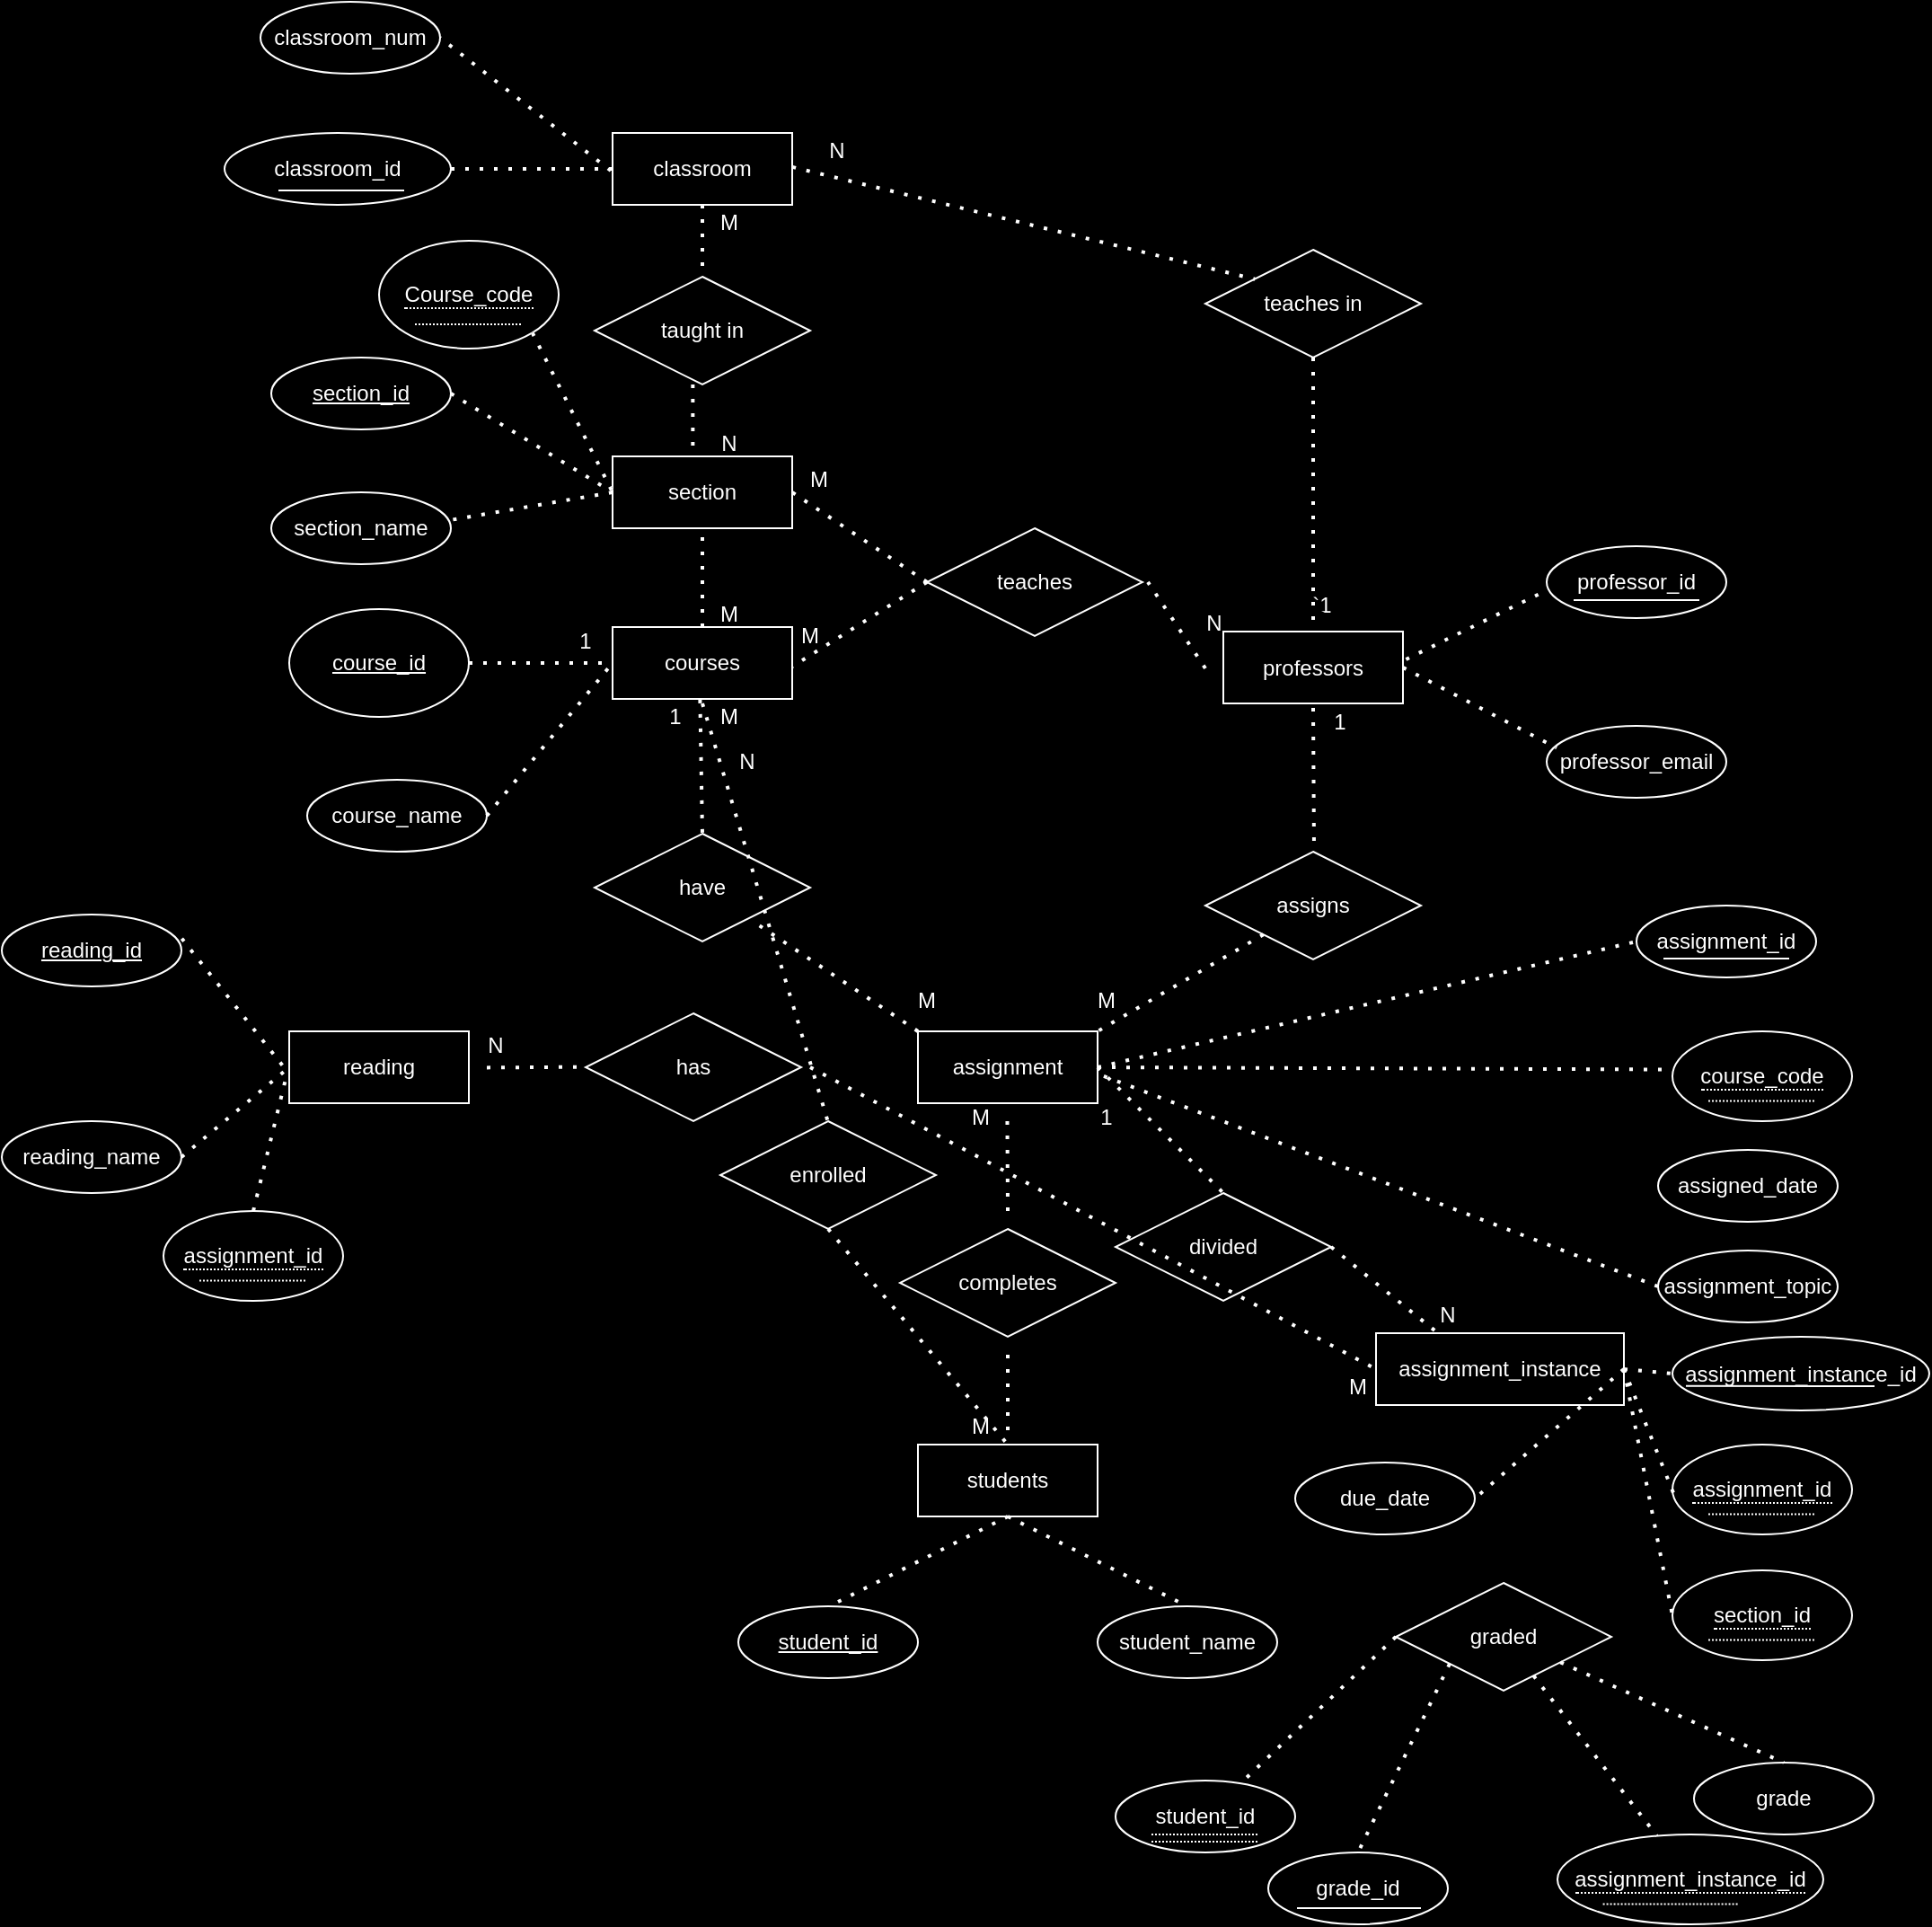 <mxfile version="24.0.0" type="device" pages="5">
  <diagram id="R2lEEEUBdFMjLlhIrx00" name="Basic shapes">
    <mxGraphModel dx="790" dy="672" grid="0" gridSize="10" guides="1" tooltips="1" connect="1" arrows="1" fold="1" page="0" pageScale="1" pageWidth="850" pageHeight="1100" background="#000000" math="0" shadow="0" extFonts="Permanent Marker^https://fonts.googleapis.com/css?family=Permanent+Marker">
      <root>
        <mxCell id="0" />
        <mxCell id="1" parent="0" />
        <mxCell id="sWjn2z7VL8cJMrQNKD__-4" value="assignment_id" style="ellipse;whiteSpace=wrap;html=1;align=center;strokeColor=#FFFFFF;fillColor=none;fontColor=#FFFFFF;" parent="1" vertex="1">
          <mxGeometry x="700" y="410" width="100" height="40" as="geometry" />
        </mxCell>
        <mxCell id="sWjn2z7VL8cJMrQNKD__-182" value="assignment" style="whiteSpace=wrap;html=1;align=center;strokeColor=#FFFFFF;fillColor=none;fontColor=#FFFFFF;" parent="1" vertex="1">
          <mxGeometry x="300" y="480" width="100" height="40" as="geometry" />
        </mxCell>
        <mxCell id="Ce3TjOt75USyeO9Dkmf0-3" value="assignment_instance_id" style="ellipse;whiteSpace=wrap;html=1;align=center;strokeColor=#FFFFFF;fillColor=none;fontColor=#FFFFFF;" parent="1" vertex="1">
          <mxGeometry x="720" y="650" width="143" height="41" as="geometry" />
        </mxCell>
        <mxCell id="Ce3TjOt75USyeO9Dkmf0-4" value="assignment_topic" style="ellipse;whiteSpace=wrap;html=1;align=center;strokeColor=#FFFFFF;fillColor=none;fontColor=#FFFFFF;" parent="1" vertex="1">
          <mxGeometry x="712" y="602" width="100" height="40" as="geometry" />
        </mxCell>
        <mxCell id="Ce3TjOt75USyeO9Dkmf0-8" value="" style="endArrow=none;dashed=1;html=1;dashPattern=1 3;strokeWidth=2;rounded=0;strokeColor=#FFFFFF;entryX=0;entryY=0.5;entryDx=0;entryDy=0;exitX=1;exitY=0.5;exitDx=0;exitDy=0;" parent="1" source="sWjn2z7VL8cJMrQNKD__-182" target="sWjn2z7VL8cJMrQNKD__-4" edge="1">
          <mxGeometry width="50" height="50" relative="1" as="geometry">
            <mxPoint x="400" y="503" as="sourcePoint" />
            <mxPoint x="460" y="442.5" as="targetPoint" />
          </mxGeometry>
        </mxCell>
        <mxCell id="Ce3TjOt75USyeO9Dkmf0-10" value="" style="endArrow=none;dashed=1;html=1;dashPattern=1 3;strokeWidth=2;rounded=0;strokeColor=#FFFFFF;exitX=1;exitY=0.5;exitDx=0;exitDy=0;entryX=-0.007;entryY=0.425;entryDx=0;entryDy=0;entryPerimeter=0;" parent="1" source="sWjn2z7VL8cJMrQNKD__-182" target="Ce3TjOt75USyeO9Dkmf0-127" edge="1">
          <mxGeometry width="50" height="50" relative="1" as="geometry">
            <mxPoint x="450" y="515" as="sourcePoint" />
            <mxPoint x="510" y="495" as="targetPoint" />
          </mxGeometry>
        </mxCell>
        <mxCell id="Ce3TjOt75USyeO9Dkmf0-14" value="" style="endArrow=none;dashed=1;html=1;dashPattern=1 3;strokeWidth=2;rounded=0;strokeColor=#FFFFFF;exitX=1;exitY=0.5;exitDx=0;exitDy=0;entryX=0;entryY=0.5;entryDx=0;entryDy=0;" parent="1" source="Ce3TjOt75USyeO9Dkmf0-164" target="Ce3TjOt75USyeO9Dkmf0-3" edge="1">
          <mxGeometry width="50" height="50" relative="1" as="geometry">
            <mxPoint x="475" y="549.0" as="sourcePoint" />
            <mxPoint x="535" y="549.0" as="targetPoint" />
          </mxGeometry>
        </mxCell>
        <mxCell id="Ce3TjOt75USyeO9Dkmf0-16" value="" style="endArrow=none;dashed=1;html=1;dashPattern=1 3;strokeWidth=2;rounded=0;strokeColor=#FFFFFF;entryX=1.016;entryY=0.606;entryDx=0;entryDy=0;entryPerimeter=0;exitX=0;exitY=0.5;exitDx=0;exitDy=0;" parent="1" source="Ce3TjOt75USyeO9Dkmf0-4" target="sWjn2z7VL8cJMrQNKD__-182" edge="1">
          <mxGeometry width="50" height="50" relative="1" as="geometry">
            <mxPoint x="470" y="580" as="sourcePoint" />
            <mxPoint x="410" y="520" as="targetPoint" />
          </mxGeometry>
        </mxCell>
        <mxCell id="Ce3TjOt75USyeO9Dkmf0-18" value="professors" style="whiteSpace=wrap;html=1;align=center;strokeColor=#FFFFFF;fillColor=none;fontColor=#FFFFFF;" parent="1" vertex="1">
          <mxGeometry x="470" y="257.5" width="100" height="40" as="geometry" />
        </mxCell>
        <mxCell id="Ce3TjOt75USyeO9Dkmf0-21" value="professor_email" style="ellipse;whiteSpace=wrap;html=1;align=center;strokeColor=#FFFFFF;fillColor=none;fontColor=#FFFFFF;" parent="1" vertex="1">
          <mxGeometry x="650" y="310" width="100" height="40" as="geometry" />
        </mxCell>
        <mxCell id="Ce3TjOt75USyeO9Dkmf0-24" value="" style="endArrow=none;dashed=1;html=1;dashPattern=1 3;strokeWidth=2;rounded=0;strokeColor=#FFFFFF;entryX=-0.015;entryY=0.632;entryDx=0;entryDy=0;entryPerimeter=0;exitX=1.017;exitY=0.387;exitDx=0;exitDy=0;exitPerimeter=0;" parent="1" source="Ce3TjOt75USyeO9Dkmf0-18" target="Ce3TjOt75USyeO9Dkmf0-133" edge="1">
          <mxGeometry width="50" height="50" relative="1" as="geometry">
            <mxPoint x="580" y="255" as="sourcePoint" />
            <mxPoint x="640" y="235" as="targetPoint" />
          </mxGeometry>
        </mxCell>
        <mxCell id="Ce3TjOt75USyeO9Dkmf0-25" style="edgeStyle=orthogonalEdgeStyle;rounded=0;orthogonalLoop=1;jettySize=auto;html=1;entryX=0.011;entryY=0.653;entryDx=0;entryDy=0;entryPerimeter=0;strokeColor=none;" parent="1" edge="1">
          <mxGeometry relative="1" as="geometry">
            <mxPoint x="700" y="205.0" as="sourcePoint" />
            <mxPoint x="651.1" y="231.12" as="targetPoint" />
          </mxGeometry>
        </mxCell>
        <mxCell id="Ce3TjOt75USyeO9Dkmf0-27" value="" style="endArrow=none;dashed=1;html=1;dashPattern=1 3;strokeWidth=2;rounded=0;strokeColor=#FFFFFF;exitX=1;exitY=0.5;exitDx=0;exitDy=0;entryX=0.055;entryY=0.306;entryDx=0;entryDy=0;entryPerimeter=0;" parent="1" source="Ce3TjOt75USyeO9Dkmf0-18" target="Ce3TjOt75USyeO9Dkmf0-21" edge="1">
          <mxGeometry width="50" height="50" relative="1" as="geometry">
            <mxPoint x="580" y="295" as="sourcePoint" />
            <mxPoint x="660" y="322.5" as="targetPoint" />
          </mxGeometry>
        </mxCell>
        <mxCell id="Ce3TjOt75USyeO9Dkmf0-29" value="courses" style="whiteSpace=wrap;html=1;align=center;strokeColor=#FFFFFF;fillColor=none;fontColor=#FFFFFF;" parent="1" vertex="1">
          <mxGeometry x="130" y="255" width="100" height="40" as="geometry" />
        </mxCell>
        <mxCell id="Ce3TjOt75USyeO9Dkmf0-31" value="course_name" style="ellipse;whiteSpace=wrap;html=1;align=center;strokeColor=#FFFFFF;fillColor=none;fontColor=#FFFFFF;" parent="1" vertex="1">
          <mxGeometry x="-40" y="340" width="100" height="40" as="geometry" />
        </mxCell>
        <mxCell id="Ce3TjOt75USyeO9Dkmf0-32" value="" style="endArrow=none;dashed=1;html=1;dashPattern=1 3;strokeWidth=2;rounded=0;strokeColor=#FFFFFF;exitX=1;exitY=0.5;exitDx=0;exitDy=0;entryX=0;entryY=0.5;entryDx=0;entryDy=0;" parent="1" source="Ce3TjOt75USyeO9Dkmf0-31" target="Ce3TjOt75USyeO9Dkmf0-29" edge="1">
          <mxGeometry width="50" height="50" relative="1" as="geometry">
            <mxPoint x="70" y="277.5" as="sourcePoint" />
            <mxPoint x="130" y="257.5" as="targetPoint" />
          </mxGeometry>
        </mxCell>
        <mxCell id="Ce3TjOt75USyeO9Dkmf0-33" style="edgeStyle=orthogonalEdgeStyle;rounded=0;orthogonalLoop=1;jettySize=auto;html=1;entryX=0.011;entryY=0.653;entryDx=0;entryDy=0;entryPerimeter=0;strokeColor=none;" parent="1" edge="1">
          <mxGeometry relative="1" as="geometry">
            <mxPoint x="-20" y="222.5" as="sourcePoint" />
            <mxPoint x="-68.9" y="248.62" as="targetPoint" />
          </mxGeometry>
        </mxCell>
        <mxCell id="Ce3TjOt75USyeO9Dkmf0-34" value="" style="endArrow=none;dashed=1;html=1;dashPattern=1 3;strokeWidth=2;rounded=0;strokeColor=#FFFFFF;exitX=1;exitY=0.5;exitDx=0;exitDy=0;entryX=0;entryY=0.5;entryDx=0;entryDy=0;" parent="1" source="Ce3TjOt75USyeO9Dkmf0-121" target="Ce3TjOt75USyeO9Dkmf0-29" edge="1">
          <mxGeometry width="50" height="50" relative="1" as="geometry">
            <mxPoint x="60" y="242.5" as="sourcePoint" />
            <mxPoint x="120" y="272.5" as="targetPoint" />
          </mxGeometry>
        </mxCell>
        <mxCell id="Ce3TjOt75USyeO9Dkmf0-39" style="edgeStyle=orthogonalEdgeStyle;rounded=0;orthogonalLoop=1;jettySize=auto;html=1;entryX=0.011;entryY=0.653;entryDx=0;entryDy=0;entryPerimeter=0;" parent="1" edge="1">
          <mxGeometry relative="1" as="geometry">
            <mxPoint x="380.0" y="870" as="sourcePoint" />
            <mxPoint x="331.1" y="896.12" as="targetPoint" />
          </mxGeometry>
        </mxCell>
        <mxCell id="Ce3TjOt75USyeO9Dkmf0-47" value="students" style="whiteSpace=wrap;html=1;align=center;strokeColor=#FFFFFF;fillColor=none;fontColor=#FFFFFF;" parent="1" vertex="1">
          <mxGeometry x="300" y="710" width="100" height="40" as="geometry" />
        </mxCell>
        <mxCell id="Ce3TjOt75USyeO9Dkmf0-48" value="&lt;u&gt;student_id&lt;/u&gt;" style="ellipse;whiteSpace=wrap;html=1;align=center;strokeColor=#FFFFFF;fillColor=none;fontColor=#FFFFFF;" parent="1" vertex="1">
          <mxGeometry x="200" y="800" width="100" height="40" as="geometry" />
        </mxCell>
        <mxCell id="Ce3TjOt75USyeO9Dkmf0-49" value="student_name" style="ellipse;whiteSpace=wrap;html=1;align=center;strokeColor=#FFFFFF;fillColor=none;fontColor=#FFFFFF;" parent="1" vertex="1">
          <mxGeometry x="400" y="800" width="100" height="40" as="geometry" />
        </mxCell>
        <mxCell id="Ce3TjOt75USyeO9Dkmf0-50" value="" style="endArrow=none;dashed=1;html=1;dashPattern=1 3;strokeWidth=2;rounded=0;strokeColor=#FFFFFF;entryX=0.5;entryY=1;entryDx=0;entryDy=0;exitX=0.555;exitY=-0.062;exitDx=0;exitDy=0;exitPerimeter=0;" parent="1" source="Ce3TjOt75USyeO9Dkmf0-48" target="Ce3TjOt75USyeO9Dkmf0-47" edge="1">
          <mxGeometry width="50" height="50" relative="1" as="geometry">
            <mxPoint x="275" y="790" as="sourcePoint" />
            <mxPoint x="335" y="770" as="targetPoint" />
          </mxGeometry>
        </mxCell>
        <mxCell id="Ce3TjOt75USyeO9Dkmf0-51" style="edgeStyle=orthogonalEdgeStyle;rounded=0;orthogonalLoop=1;jettySize=auto;html=1;entryX=0.011;entryY=0.653;entryDx=0;entryDy=0;entryPerimeter=0;strokeColor=none;" parent="1" source="Ce3TjOt75USyeO9Dkmf0-48" target="Ce3TjOt75USyeO9Dkmf0-48" edge="1">
          <mxGeometry relative="1" as="geometry" />
        </mxCell>
        <mxCell id="Ce3TjOt75USyeO9Dkmf0-52" value="" style="endArrow=none;dashed=1;html=1;dashPattern=1 3;strokeWidth=2;rounded=0;strokeColor=#FFFFFF;entryX=0.5;entryY=0;entryDx=0;entryDy=0;exitX=0.5;exitY=1;exitDx=0;exitDy=0;" parent="1" source="Ce3TjOt75USyeO9Dkmf0-47" target="Ce3TjOt75USyeO9Dkmf0-49" edge="1">
          <mxGeometry width="50" height="50" relative="1" as="geometry">
            <mxPoint x="340" y="750" as="sourcePoint" />
            <mxPoint x="400" y="780" as="targetPoint" />
          </mxGeometry>
        </mxCell>
        <mxCell id="Ce3TjOt75USyeO9Dkmf0-53" value="reading" style="whiteSpace=wrap;html=1;align=center;strokeColor=#FFFFFF;fillColor=none;fontColor=#FFFFFF;" parent="1" vertex="1">
          <mxGeometry x="-50" y="480" width="100" height="40" as="geometry" />
        </mxCell>
        <mxCell id="Ce3TjOt75USyeO9Dkmf0-54" value="&lt;u&gt;reading_id&lt;/u&gt;" style="ellipse;whiteSpace=wrap;html=1;align=center;strokeColor=#FFFFFF;fillColor=none;fontColor=#FFFFFF;" parent="1" vertex="1">
          <mxGeometry x="-210" y="415" width="100" height="40" as="geometry" />
        </mxCell>
        <mxCell id="Ce3TjOt75USyeO9Dkmf0-57" value="" style="endArrow=none;dashed=1;html=1;dashPattern=1 3;strokeWidth=2;rounded=0;strokeColor=#FFFFFF;entryX=-0.026;entryY=0.51;entryDx=0;entryDy=0;entryPerimeter=0;exitX=1.002;exitY=0.334;exitDx=0;exitDy=0;exitPerimeter=0;" parent="1" source="Ce3TjOt75USyeO9Dkmf0-54" target="Ce3TjOt75USyeO9Dkmf0-53" edge="1">
          <mxGeometry width="50" height="50" relative="1" as="geometry">
            <mxPoint x="-100" y="499.77" as="sourcePoint" />
            <mxPoint x="-60" y="499.77" as="targetPoint" />
          </mxGeometry>
        </mxCell>
        <mxCell id="Ce3TjOt75USyeO9Dkmf0-58" value="&lt;font color=&quot;#ffffff&quot;&gt;N&lt;/font&gt;" style="text;strokeColor=none;align=center;fillColor=none;html=1;verticalAlign=middle;whiteSpace=wrap;rounded=0;" parent="1" vertex="1">
          <mxGeometry x="450" y="242.5" width="30" height="20" as="geometry" />
        </mxCell>
        <mxCell id="Ce3TjOt75USyeO9Dkmf0-66" value="" style="endArrow=none;dashed=1;html=1;dashPattern=1 3;strokeWidth=2;rounded=0;strokeColor=#FFFFFF;entryX=1;entryY=0.75;entryDx=0;entryDy=0;" parent="1" target="Ce3TjOt75USyeO9Dkmf0-95" edge="1">
          <mxGeometry width="50" height="50" relative="1" as="geometry">
            <mxPoint x="350" y="660" as="sourcePoint" />
            <mxPoint x="350" y="700" as="targetPoint" />
          </mxGeometry>
        </mxCell>
        <mxCell id="Ce3TjOt75USyeO9Dkmf0-68" value="assigns" style="shape=rhombus;perimeter=rhombusPerimeter;whiteSpace=wrap;html=1;align=center;strokeColor=#FFFFFF;fillColor=none;fontColor=#FFFFFF;" parent="1" vertex="1">
          <mxGeometry x="460" y="380" width="120" height="60" as="geometry" />
        </mxCell>
        <mxCell id="Ce3TjOt75USyeO9Dkmf0-70" value="" style="endArrow=none;dashed=1;html=1;dashPattern=1 3;strokeWidth=2;rounded=0;strokeColor=#FFFFFF;entryX=0.504;entryY=-0.08;entryDx=0;entryDy=0;entryPerimeter=0;" parent="1" target="Ce3TjOt75USyeO9Dkmf0-68" edge="1">
          <mxGeometry width="50" height="50" relative="1" as="geometry">
            <mxPoint x="520" y="300" as="sourcePoint" />
            <mxPoint x="520" y="340" as="targetPoint" />
          </mxGeometry>
        </mxCell>
        <mxCell id="Ce3TjOt75USyeO9Dkmf0-72" value="&lt;font color=&quot;#ffffff&quot;&gt;M&lt;/font&gt;" style="text;strokeColor=none;align=center;fillColor=none;html=1;verticalAlign=middle;whiteSpace=wrap;rounded=0;" parent="1" vertex="1">
          <mxGeometry x="390" y="455" width="30" height="15" as="geometry" />
        </mxCell>
        <mxCell id="Ce3TjOt75USyeO9Dkmf0-74" value="&lt;font color=&quot;#ffffff&quot;&gt;M&lt;/font&gt;" style="text;strokeColor=none;align=center;fillColor=none;html=1;verticalAlign=middle;whiteSpace=wrap;rounded=0;" parent="1" vertex="1">
          <mxGeometry x="225" y="252.5" width="30" height="15" as="geometry" />
        </mxCell>
        <mxCell id="Ce3TjOt75USyeO9Dkmf0-76" value="teaches" style="shape=rhombus;perimeter=rhombusPerimeter;whiteSpace=wrap;html=1;align=center;strokeColor=#FFFFFF;fillColor=none;fontColor=#FFFFFF;" parent="1" vertex="1">
          <mxGeometry x="305" y="200" width="120" height="60" as="geometry" />
        </mxCell>
        <mxCell id="Ce3TjOt75USyeO9Dkmf0-78" value="" style="endArrow=none;dashed=1;html=1;dashPattern=1 3;strokeWidth=2;rounded=0;strokeColor=#FFFFFF;entryX=1.025;entryY=0.499;entryDx=0;entryDy=0;entryPerimeter=0;" parent="1" target="Ce3TjOt75USyeO9Dkmf0-76" edge="1">
          <mxGeometry width="50" height="50" relative="1" as="geometry">
            <mxPoint x="460" y="278" as="sourcePoint" />
            <mxPoint x="420" y="278" as="targetPoint" />
          </mxGeometry>
        </mxCell>
        <mxCell id="Ce3TjOt75USyeO9Dkmf0-79" value="" style="endArrow=none;dashed=1;html=1;dashPattern=1 3;strokeWidth=2;rounded=0;strokeColor=#FFFFFF;entryX=1.025;entryY=0.499;entryDx=0;entryDy=0;entryPerimeter=0;exitX=0;exitY=0.5;exitDx=0;exitDy=0;" parent="1" source="Ce3TjOt75USyeO9Dkmf0-76" edge="1">
          <mxGeometry width="50" height="50" relative="1" as="geometry">
            <mxPoint x="277" y="278" as="sourcePoint" />
            <mxPoint x="230" y="277" as="targetPoint" />
          </mxGeometry>
        </mxCell>
        <mxCell id="Ce3TjOt75USyeO9Dkmf0-86" value="" style="endArrow=none;dashed=1;html=1;dashPattern=1 3;strokeWidth=2;rounded=0;strokeColor=#FFFFFF;entryX=0.5;entryY=0;entryDx=0;entryDy=0;exitX=0.487;exitY=1.011;exitDx=0;exitDy=0;exitPerimeter=0;" parent="1" source="Ce3TjOt75USyeO9Dkmf0-29" target="Ce3TjOt75USyeO9Dkmf0-115" edge="1">
          <mxGeometry width="50" height="50" relative="1" as="geometry">
            <mxPoint x="180" y="310" as="sourcePoint" />
            <mxPoint x="220" y="370" as="targetPoint" />
          </mxGeometry>
        </mxCell>
        <mxCell id="Ce3TjOt75USyeO9Dkmf0-87" value="" style="endArrow=none;dashed=1;html=1;dashPattern=1 3;strokeWidth=2;rounded=0;strokeColor=#FFFFFF;entryX=1;entryY=0;entryDx=0;entryDy=0;" parent="1" source="Ce3TjOt75USyeO9Dkmf0-68" target="sWjn2z7VL8cJMrQNKD__-182" edge="1">
          <mxGeometry width="50" height="50" relative="1" as="geometry">
            <mxPoint x="445" y="422.5" as="sourcePoint" />
            <mxPoint x="410" y="480" as="targetPoint" />
          </mxGeometry>
        </mxCell>
        <mxCell id="Ce3TjOt75USyeO9Dkmf0-89" value="&lt;font color=&quot;#ffffff&quot;&gt;M&lt;/font&gt;" style="text;strokeColor=none;align=center;fillColor=none;html=1;verticalAlign=middle;whiteSpace=wrap;rounded=0;" parent="1" vertex="1">
          <mxGeometry x="290" y="455" width="30" height="15" as="geometry" />
        </mxCell>
        <mxCell id="Ce3TjOt75USyeO9Dkmf0-91" value="&lt;font color=&quot;#ffffff&quot;&gt;1&lt;/font&gt;" style="text;strokeColor=none;align=center;fillColor=none;html=1;verticalAlign=middle;whiteSpace=wrap;rounded=0;" parent="1" vertex="1">
          <mxGeometry x="150" y="295" width="30" height="20" as="geometry" />
        </mxCell>
        <mxCell id="Ce3TjOt75USyeO9Dkmf0-92" value="completes" style="shape=rhombus;perimeter=rhombusPerimeter;whiteSpace=wrap;html=1;align=center;strokeColor=#FFFFFF;fillColor=none;fontColor=#FFFFFF;" parent="1" vertex="1">
          <mxGeometry x="290" y="590" width="120" height="60" as="geometry" />
        </mxCell>
        <mxCell id="Ce3TjOt75USyeO9Dkmf0-93" value="" style="endArrow=none;dashed=1;html=1;dashPattern=1 3;strokeWidth=2;rounded=0;strokeColor=#FFFFFF;" parent="1" edge="1">
          <mxGeometry width="50" height="50" relative="1" as="geometry">
            <mxPoint x="349.73" y="530" as="sourcePoint" />
            <mxPoint x="350" y="580" as="targetPoint" />
          </mxGeometry>
        </mxCell>
        <mxCell id="Ce3TjOt75USyeO9Dkmf0-94" value="&lt;font color=&quot;#ffffff&quot;&gt;M&lt;/font&gt;" style="text;strokeColor=none;align=center;fillColor=none;html=1;verticalAlign=middle;whiteSpace=wrap;rounded=0;" parent="1" vertex="1">
          <mxGeometry x="320" y="520" width="30" height="15" as="geometry" />
        </mxCell>
        <mxCell id="Ce3TjOt75USyeO9Dkmf0-95" value="&lt;font color=&quot;#ffffff&quot;&gt;M&lt;/font&gt;" style="text;strokeColor=none;align=center;fillColor=none;html=1;verticalAlign=middle;whiteSpace=wrap;rounded=0;" parent="1" vertex="1">
          <mxGeometry x="320" y="690" width="30" height="20" as="geometry" />
        </mxCell>
        <mxCell id="Ce3TjOt75USyeO9Dkmf0-96" value="has" style="shape=rhombus;perimeter=rhombusPerimeter;whiteSpace=wrap;html=1;align=center;strokeColor=#FFFFFF;fillColor=none;fontColor=#FFFFFF;" parent="1" vertex="1">
          <mxGeometry x="115" y="470" width="120" height="60" as="geometry" />
        </mxCell>
        <mxCell id="Ce3TjOt75USyeO9Dkmf0-97" value="" style="endArrow=none;dashed=1;html=1;dashPattern=1 3;strokeWidth=2;rounded=0;strokeColor=#FFFFFF;entryX=0;entryY=0.5;entryDx=0;entryDy=0;" parent="1" target="Ce3TjOt75USyeO9Dkmf0-164" edge="1">
          <mxGeometry width="50" height="50" relative="1" as="geometry">
            <mxPoint x="240" y="500" as="sourcePoint" />
            <mxPoint x="295" y="499.62" as="targetPoint" />
          </mxGeometry>
        </mxCell>
        <mxCell id="Ce3TjOt75USyeO9Dkmf0-98" value="&lt;font color=&quot;#ffffff&quot;&gt;M&lt;/font&gt;" style="text;strokeColor=none;align=center;fillColor=none;html=1;verticalAlign=middle;whiteSpace=wrap;rounded=0;" parent="1" vertex="1">
          <mxGeometry x="530" y="670" width="30" height="15" as="geometry" />
        </mxCell>
        <mxCell id="Ce3TjOt75USyeO9Dkmf0-99" value="" style="endArrow=none;dashed=1;html=1;dashPattern=1 3;strokeWidth=2;rounded=0;strokeColor=#FFFFFF;" parent="1" edge="1">
          <mxGeometry width="50" height="50" relative="1" as="geometry">
            <mxPoint x="60" y="500.19" as="sourcePoint" />
            <mxPoint x="115" y="499.81" as="targetPoint" />
          </mxGeometry>
        </mxCell>
        <mxCell id="Ce3TjOt75USyeO9Dkmf0-100" value="&lt;font color=&quot;#ffffff&quot;&gt;N&lt;/font&gt;" style="text;strokeColor=none;align=center;fillColor=none;html=1;verticalAlign=middle;whiteSpace=wrap;rounded=0;" parent="1" vertex="1">
          <mxGeometry x="50" y="480" width="30" height="15" as="geometry" />
        </mxCell>
        <mxCell id="Ce3TjOt75USyeO9Dkmf0-101" value="&lt;font color=&quot;#ffffff&quot;&gt;1&lt;/font&gt;" style="text;strokeColor=none;align=center;fillColor=none;html=1;verticalAlign=middle;whiteSpace=wrap;rounded=0;" parent="1" vertex="1">
          <mxGeometry x="520" y="300" width="30" height="15" as="geometry" />
        </mxCell>
        <mxCell id="Ce3TjOt75USyeO9Dkmf0-104" value="classroom" style="whiteSpace=wrap;html=1;align=center;strokeColor=#FFFFFF;fillColor=none;fontColor=#FFFFFF;" parent="1" vertex="1">
          <mxGeometry x="130" y="-20" width="100" height="40" as="geometry" />
        </mxCell>
        <mxCell id="Ce3TjOt75USyeO9Dkmf0-105" value="taught in" style="shape=rhombus;perimeter=rhombusPerimeter;whiteSpace=wrap;html=1;align=center;strokeColor=#FFFFFF;fillColor=none;fontColor=#FFFFFF;" parent="1" vertex="1">
          <mxGeometry x="120" y="60" width="120" height="60" as="geometry" />
        </mxCell>
        <mxCell id="Ce3TjOt75USyeO9Dkmf0-107" value="" style="endArrow=none;dashed=1;html=1;dashPattern=1 3;strokeWidth=2;rounded=0;strokeColor=#FFFFFF;entryX=0.5;entryY=0;entryDx=0;entryDy=0;exitX=0.5;exitY=1;exitDx=0;exitDy=0;" parent="1" source="Ce3TjOt75USyeO9Dkmf0-104" target="Ce3TjOt75USyeO9Dkmf0-105" edge="1">
          <mxGeometry width="50" height="50" relative="1" as="geometry">
            <mxPoint x="175" y="90" as="sourcePoint" />
            <mxPoint x="174.8" y="131" as="targetPoint" />
          </mxGeometry>
        </mxCell>
        <mxCell id="Ce3TjOt75USyeO9Dkmf0-108" value="" style="endArrow=none;dashed=1;html=1;dashPattern=1 3;strokeWidth=2;rounded=0;strokeColor=#FFFFFF;entryX=0.5;entryY=0;entryDx=0;entryDy=0;" parent="1" source="Ce3TjOt75USyeO9Dkmf0-109" target="Ce3TjOt75USyeO9Dkmf0-18" edge="1">
          <mxGeometry width="50" height="50" relative="1" as="geometry">
            <mxPoint x="410" y="190" as="sourcePoint" />
            <mxPoint x="520" y="250" as="targetPoint" />
          </mxGeometry>
        </mxCell>
        <mxCell id="Ce3TjOt75USyeO9Dkmf0-109" value="teaches in" style="shape=rhombus;perimeter=rhombusPerimeter;whiteSpace=wrap;html=1;align=center;strokeColor=#FFFFFF;fillColor=none;fontColor=#FFFFFF;" parent="1" vertex="1">
          <mxGeometry x="460" y="45" width="120" height="60" as="geometry" />
        </mxCell>
        <mxCell id="Ce3TjOt75USyeO9Dkmf0-110" value="" style="endArrow=none;dashed=1;html=1;dashPattern=1 3;strokeWidth=2;rounded=0;strokeColor=#FFFFFF;entryX=0.23;entryY=0.273;entryDx=0;entryDy=0;entryPerimeter=0;exitX=1.001;exitY=0.474;exitDx=0;exitDy=0;exitPerimeter=0;" parent="1" source="Ce3TjOt75USyeO9Dkmf0-104" target="Ce3TjOt75USyeO9Dkmf0-109" edge="1">
          <mxGeometry width="50" height="50" relative="1" as="geometry">
            <mxPoint x="225" y="70" as="sourcePoint" />
            <mxPoint x="359" y="161" as="targetPoint" />
          </mxGeometry>
        </mxCell>
        <mxCell id="Ce3TjOt75USyeO9Dkmf0-111" value="&lt;font color=&quot;#ffffff&quot;&gt;`1&lt;/font&gt;" style="text;strokeColor=none;align=center;fillColor=none;html=1;verticalAlign=middle;whiteSpace=wrap;rounded=0;" parent="1" vertex="1">
          <mxGeometry x="510" y="235" width="30" height="15" as="geometry" />
        </mxCell>
        <mxCell id="Ce3TjOt75USyeO9Dkmf0-112" value="&lt;font color=&quot;#ffffff&quot;&gt;N&lt;/font&gt;" style="text;strokeColor=none;align=center;fillColor=none;html=1;verticalAlign=middle;whiteSpace=wrap;rounded=0;" parent="1" vertex="1">
          <mxGeometry x="180" y="145" width="30" height="15" as="geometry" />
        </mxCell>
        <mxCell id="Ce3TjOt75USyeO9Dkmf0-115" value="have" style="shape=rhombus;perimeter=rhombusPerimeter;whiteSpace=wrap;html=1;align=center;strokeColor=#FFFFFF;fillColor=none;fontColor=#FFFFFF;" parent="1" vertex="1">
          <mxGeometry x="120" y="370" width="120" height="60" as="geometry" />
        </mxCell>
        <mxCell id="Ce3TjOt75USyeO9Dkmf0-116" value="" style="endArrow=none;dashed=1;html=1;dashPattern=1 3;strokeWidth=2;rounded=0;strokeColor=#FFFFFF;entryX=0.75;entryY=0.833;entryDx=0;entryDy=0;entryPerimeter=0;exitX=0;exitY=0;exitDx=0;exitDy=0;" parent="1" source="sWjn2z7VL8cJMrQNKD__-182" target="Ce3TjOt75USyeO9Dkmf0-115" edge="1">
          <mxGeometry width="50" height="50" relative="1" as="geometry">
            <mxPoint x="506" y="438" as="sourcePoint" />
            <mxPoint x="413" y="505" as="targetPoint" />
          </mxGeometry>
        </mxCell>
        <mxCell id="Ce3TjOt75USyeO9Dkmf0-118" value="" style="endArrow=none;dashed=1;html=1;dashPattern=1 3;strokeWidth=2;rounded=0;strokeColor=#FFFFFF;entryX=1;entryY=0.5;entryDx=0;entryDy=0;exitX=0;exitY=0.5;exitDx=0;exitDy=0;" parent="1" source="Ce3TjOt75USyeO9Dkmf0-104" edge="1">
          <mxGeometry width="50" height="50" relative="1" as="geometry">
            <mxPoint x="110" y="70" as="sourcePoint" />
            <mxPoint x="40" as="targetPoint" />
          </mxGeometry>
        </mxCell>
        <mxCell id="Ce3TjOt75USyeO9Dkmf0-120" value="" style="group" parent="1" vertex="1" connectable="0">
          <mxGeometry x="-50" y="245" width="100" height="60" as="geometry" />
        </mxCell>
        <mxCell id="Ce3TjOt75USyeO9Dkmf0-121" value="&lt;u&gt;course_id&lt;/u&gt;" style="ellipse;whiteSpace=wrap;html=1;align=center;strokeColor=#FFFFFF;fillColor=none;fontColor=#FFFFFF;" parent="Ce3TjOt75USyeO9Dkmf0-120" vertex="1">
          <mxGeometry width="100" height="60.0" as="geometry" />
        </mxCell>
        <mxCell id="Ce3TjOt75USyeO9Dkmf0-126" value="" style="group" parent="1" vertex="1" connectable="0">
          <mxGeometry x="720" y="480" width="100" height="50" as="geometry" />
        </mxCell>
        <mxCell id="Ce3TjOt75USyeO9Dkmf0-127" value="&lt;span style=&quot;border-bottom: 1px dotted&quot;&gt;course_code&lt;/span&gt;" style="ellipse;whiteSpace=wrap;html=1;align=center;strokeColor=#FFFFFF;fillColor=none;fontColor=#FFFFFF;" parent="Ce3TjOt75USyeO9Dkmf0-126" vertex="1">
          <mxGeometry width="100" height="50" as="geometry" />
        </mxCell>
        <mxCell id="Ce3TjOt75USyeO9Dkmf0-128" value="" style="endArrow=none;html=1;fontColor=#FFFFFF;strokeColor=#FFFFFF;dashed=1;dashPattern=1 1;" parent="Ce3TjOt75USyeO9Dkmf0-126" edge="1">
          <mxGeometry width="50" height="50" relative="1" as="geometry">
            <mxPoint x="20" y="38.75" as="sourcePoint" />
            <mxPoint x="80" y="38.75" as="targetPoint" />
          </mxGeometry>
        </mxCell>
        <mxCell id="Ce3TjOt75USyeO9Dkmf0-132" value="" style="group" parent="1" vertex="1" connectable="0">
          <mxGeometry x="650" y="210" width="100" height="40" as="geometry" />
        </mxCell>
        <mxCell id="Ce3TjOt75USyeO9Dkmf0-133" value="professor_id" style="ellipse;whiteSpace=wrap;html=1;align=center;strokeColor=#FFFFFF;fillColor=none;fontColor=#FFFFFF;" parent="Ce3TjOt75USyeO9Dkmf0-132" vertex="1">
          <mxGeometry width="100" height="40" as="geometry" />
        </mxCell>
        <mxCell id="Ce3TjOt75USyeO9Dkmf0-203" value="" style="endArrow=none;html=1;rounded=0;strokeColor=#FFFFFF;" parent="Ce3TjOt75USyeO9Dkmf0-132" edge="1">
          <mxGeometry width="50" height="50" relative="1" as="geometry">
            <mxPoint x="85" y="30" as="sourcePoint" />
            <mxPoint x="15" y="30" as="targetPoint" />
          </mxGeometry>
        </mxCell>
        <mxCell id="Ce3TjOt75USyeO9Dkmf0-136" value="&lt;font color=&quot;#ffffff&quot;&gt;M&lt;/font&gt;" style="text;strokeColor=none;align=center;fillColor=none;html=1;verticalAlign=middle;whiteSpace=wrap;rounded=0;" parent="1" vertex="1">
          <mxGeometry x="180" y="297.5" width="30" height="15" as="geometry" />
        </mxCell>
        <mxCell id="Ce3TjOt75USyeO9Dkmf0-137" value="section" style="whiteSpace=wrap;html=1;align=center;strokeColor=#FFFFFF;fillColor=none;fontColor=#FFFFFF;" parent="1" vertex="1">
          <mxGeometry x="130" y="160" width="100" height="40" as="geometry" />
        </mxCell>
        <mxCell id="Ce3TjOt75USyeO9Dkmf0-138" value="" style="endArrow=none;dashed=1;html=1;dashPattern=1 3;strokeWidth=2;rounded=0;strokeColor=#FFFFFF;entryX=0.5;entryY=1;entryDx=0;entryDy=0;exitX=0.5;exitY=0;exitDx=0;exitDy=0;" parent="1" source="Ce3TjOt75USyeO9Dkmf0-29" target="Ce3TjOt75USyeO9Dkmf0-137" edge="1">
          <mxGeometry width="50" height="50" relative="1" as="geometry">
            <mxPoint x="125" y="273.5" as="sourcePoint" />
            <mxPoint x="78" y="272.5" as="targetPoint" />
          </mxGeometry>
        </mxCell>
        <mxCell id="Ce3TjOt75USyeO9Dkmf0-140" value="&lt;font color=&quot;#ffffff&quot;&gt;1&lt;/font&gt;" style="text;strokeColor=none;align=center;fillColor=none;html=1;verticalAlign=middle;whiteSpace=wrap;rounded=0;" parent="1" vertex="1">
          <mxGeometry x="100" y="252.5" width="30" height="20" as="geometry" />
        </mxCell>
        <mxCell id="Ce3TjOt75USyeO9Dkmf0-141" value="&lt;font color=&quot;#ffffff&quot;&gt;M&lt;/font&gt;" style="text;strokeColor=none;align=center;fillColor=none;html=1;verticalAlign=middle;whiteSpace=wrap;rounded=0;" parent="1" vertex="1">
          <mxGeometry x="180" y="240" width="30" height="15" as="geometry" />
        </mxCell>
        <mxCell id="Ce3TjOt75USyeO9Dkmf0-145" value="section_name" style="ellipse;whiteSpace=wrap;html=1;align=center;strokeColor=#FFFFFF;fillColor=none;fontColor=#FFFFFF;" parent="1" vertex="1">
          <mxGeometry x="-60" y="180" width="100" height="40" as="geometry" />
        </mxCell>
        <mxCell id="Ce3TjOt75USyeO9Dkmf0-146" value="&lt;u&gt;section_id&lt;/u&gt;" style="ellipse;whiteSpace=wrap;html=1;align=center;strokeColor=#FFFFFF;fillColor=none;fontColor=#FFFFFF;" parent="1" vertex="1">
          <mxGeometry x="-60" y="105" width="100" height="40" as="geometry" />
        </mxCell>
        <mxCell id="Ce3TjOt75USyeO9Dkmf0-149" value="" style="endArrow=none;dashed=1;html=1;dashPattern=1 3;strokeWidth=2;rounded=0;entryX=1;entryY=0.5;entryDx=0;entryDy=0;exitX=0;exitY=0.5;exitDx=0;exitDy=0;strokeColor=#FFFFFF;" parent="1" source="Ce3TjOt75USyeO9Dkmf0-76" target="Ce3TjOt75USyeO9Dkmf0-137" edge="1">
          <mxGeometry width="50" height="50" relative="1" as="geometry">
            <mxPoint x="270" y="250" as="sourcePoint" />
            <mxPoint x="320" y="200" as="targetPoint" />
          </mxGeometry>
        </mxCell>
        <mxCell id="Ce3TjOt75USyeO9Dkmf0-150" value="" style="endArrow=none;dashed=1;html=1;dashPattern=1 3;strokeWidth=2;rounded=0;strokeColor=#FFFFFF;entryX=0.5;entryY=0;entryDx=0;entryDy=0;exitX=0.5;exitY=1;exitDx=0;exitDy=0;" parent="1" edge="1">
          <mxGeometry width="50" height="50" relative="1" as="geometry">
            <mxPoint x="174.68" y="120" as="sourcePoint" />
            <mxPoint x="174.68" y="160" as="targetPoint" />
          </mxGeometry>
        </mxCell>
        <mxCell id="Ce3TjOt75USyeO9Dkmf0-152" value="" style="endArrow=none;dashed=1;html=1;dashPattern=1 3;strokeWidth=2;rounded=0;exitX=1;exitY=0.5;exitDx=0;exitDy=0;entryX=0;entryY=0.5;entryDx=0;entryDy=0;strokeColor=#FFFFFF;" parent="1" source="Ce3TjOt75USyeO9Dkmf0-146" target="Ce3TjOt75USyeO9Dkmf0-137" edge="1">
          <mxGeometry width="50" height="50" relative="1" as="geometry">
            <mxPoint x="70" y="250" as="sourcePoint" />
            <mxPoint x="120" y="200" as="targetPoint" />
          </mxGeometry>
        </mxCell>
        <mxCell id="Ce3TjOt75USyeO9Dkmf0-153" value="" style="endArrow=none;dashed=1;html=1;dashPattern=1 3;strokeWidth=2;rounded=0;exitX=1.012;exitY=0.38;exitDx=0;exitDy=0;entryX=0;entryY=0.5;entryDx=0;entryDy=0;strokeColor=#FFFFFF;exitPerimeter=0;" parent="1" source="Ce3TjOt75USyeO9Dkmf0-145" target="Ce3TjOt75USyeO9Dkmf0-137" edge="1">
          <mxGeometry width="50" height="50" relative="1" as="geometry">
            <mxPoint x="50" y="135" as="sourcePoint" />
            <mxPoint x="140" y="190" as="targetPoint" />
          </mxGeometry>
        </mxCell>
        <mxCell id="Ce3TjOt75USyeO9Dkmf0-154" value="&lt;font color=&quot;#ffffff&quot;&gt;M&lt;/font&gt;" style="text;strokeColor=none;align=center;fillColor=none;html=1;verticalAlign=middle;whiteSpace=wrap;rounded=0;" parent="1" vertex="1">
          <mxGeometry x="180" y="20" width="30" height="20" as="geometry" />
        </mxCell>
        <mxCell id="Ce3TjOt75USyeO9Dkmf0-155" style="edgeStyle=orthogonalEdgeStyle;rounded=0;orthogonalLoop=1;jettySize=auto;html=1;exitX=0.5;exitY=1;exitDx=0;exitDy=0;entryX=0.75;entryY=1;entryDx=0;entryDy=0;" parent="1" source="Ce3TjOt75USyeO9Dkmf0-111" target="Ce3TjOt75USyeO9Dkmf0-111" edge="1">
          <mxGeometry relative="1" as="geometry" />
        </mxCell>
        <mxCell id="Ce3TjOt75USyeO9Dkmf0-159" value="" style="endArrow=none;dashed=1;html=1;dashPattern=1 3;strokeWidth=2;rounded=0;exitX=0;exitY=0;exitDx=0;exitDy=0;strokeColor=#FFFFFF;entryX=0.505;entryY=0.044;entryDx=0;entryDy=0;entryPerimeter=0;" parent="1" source="Ce3TjOt75USyeO9Dkmf0-136" target="Ce3TjOt75USyeO9Dkmf0-160" edge="1">
          <mxGeometry width="50" height="50" relative="1" as="geometry">
            <mxPoint x="300" y="520" as="sourcePoint" />
            <mxPoint x="250" y="520" as="targetPoint" />
          </mxGeometry>
        </mxCell>
        <mxCell id="Ce3TjOt75USyeO9Dkmf0-160" value="enrolled" style="shape=rhombus;perimeter=rhombusPerimeter;whiteSpace=wrap;html=1;align=center;strokeColor=#FFFFFF;fillColor=none;fontColor=#FFFFFF;" parent="1" vertex="1">
          <mxGeometry x="190" y="530" width="120" height="60" as="geometry" />
        </mxCell>
        <mxCell id="Ce3TjOt75USyeO9Dkmf0-161" value="" style="endArrow=none;dashed=1;html=1;dashPattern=1 3;strokeWidth=2;rounded=0;strokeColor=#FFFFFF;entryX=0.5;entryY=0;entryDx=0;entryDy=0;exitX=0.5;exitY=1;exitDx=0;exitDy=0;" parent="1" source="Ce3TjOt75USyeO9Dkmf0-160" target="Ce3TjOt75USyeO9Dkmf0-47" edge="1">
          <mxGeometry width="50" height="50" relative="1" as="geometry">
            <mxPoint x="360" y="670" as="sourcePoint" />
            <mxPoint x="360" y="715" as="targetPoint" />
          </mxGeometry>
        </mxCell>
        <mxCell id="Ce3TjOt75USyeO9Dkmf0-162" value="&lt;font color=&quot;#ffffff&quot;&gt;N&lt;/font&gt;" style="text;strokeColor=none;align=center;fillColor=none;html=1;verticalAlign=middle;whiteSpace=wrap;rounded=0;" parent="1" vertex="1">
          <mxGeometry x="190" y="322.5" width="30" height="15" as="geometry" />
        </mxCell>
        <mxCell id="Ce3TjOt75USyeO9Dkmf0-163" value="&lt;font color=&quot;#ffffff&quot;&gt;M&lt;/font&gt;" style="text;strokeColor=none;align=center;fillColor=none;html=1;verticalAlign=middle;whiteSpace=wrap;rounded=0;" parent="1" vertex="1">
          <mxGeometry x="230" y="165" width="30" height="15" as="geometry" />
        </mxCell>
        <mxCell id="Ce3TjOt75USyeO9Dkmf0-164" value="assignment_instance" style="whiteSpace=wrap;html=1;align=center;strokeColor=#FFFFFF;fillColor=none;fontColor=#FFFFFF;" parent="1" vertex="1">
          <mxGeometry x="555" y="648" width="138" height="40" as="geometry" />
        </mxCell>
        <mxCell id="Ce3TjOt75USyeO9Dkmf0-166" value="divided" style="shape=rhombus;perimeter=rhombusPerimeter;whiteSpace=wrap;html=1;align=center;strokeColor=#FFFFFF;fillColor=none;fontColor=#FFFFFF;" parent="1" vertex="1">
          <mxGeometry x="410" y="570" width="120" height="60" as="geometry" />
        </mxCell>
        <mxCell id="Ce3TjOt75USyeO9Dkmf0-167" value="" style="endArrow=none;dashed=1;html=1;dashPattern=1 3;strokeWidth=2;rounded=0;strokeColor=#FFFFFF;exitX=1;exitY=0.5;exitDx=0;exitDy=0;entryX=0.25;entryY=0;entryDx=0;entryDy=0;" parent="1" source="Ce3TjOt75USyeO9Dkmf0-166" target="Ce3TjOt75USyeO9Dkmf0-164" edge="1">
          <mxGeometry width="50" height="50" relative="1" as="geometry">
            <mxPoint x="630" y="690" as="sourcePoint" />
            <mxPoint x="730" y="750" as="targetPoint" />
          </mxGeometry>
        </mxCell>
        <mxCell id="Ce3TjOt75USyeO9Dkmf0-168" value="" style="endArrow=none;dashed=1;html=1;dashPattern=1 3;strokeWidth=2;rounded=0;strokeColor=#FFFFFF;exitX=1;exitY=0.5;exitDx=0;exitDy=0;entryX=0.5;entryY=0;entryDx=0;entryDy=0;" parent="1" source="sWjn2z7VL8cJMrQNKD__-182" target="Ce3TjOt75USyeO9Dkmf0-166" edge="1">
          <mxGeometry width="50" height="50" relative="1" as="geometry">
            <mxPoint x="510" y="625" as="sourcePoint" />
            <mxPoint x="555" y="670" as="targetPoint" />
          </mxGeometry>
        </mxCell>
        <mxCell id="Ce3TjOt75USyeO9Dkmf0-169" value="&lt;font color=&quot;#ffffff&quot;&gt;1&lt;/font&gt;" style="text;strokeColor=none;align=center;fillColor=none;html=1;verticalAlign=middle;whiteSpace=wrap;rounded=0;" parent="1" vertex="1">
          <mxGeometry x="390" y="520" width="30" height="15" as="geometry" />
        </mxCell>
        <mxCell id="Ce3TjOt75USyeO9Dkmf0-170" value="&lt;font color=&quot;#ffffff&quot;&gt;N&lt;/font&gt;" style="text;strokeColor=none;align=center;fillColor=none;html=1;verticalAlign=middle;whiteSpace=wrap;rounded=0;" parent="1" vertex="1">
          <mxGeometry x="580" y="630" width="30" height="15" as="geometry" />
        </mxCell>
        <mxCell id="Ce3TjOt75USyeO9Dkmf0-171" value="" style="group" parent="1" vertex="1" connectable="0">
          <mxGeometry x="720" y="710" width="100" height="50" as="geometry" />
        </mxCell>
        <mxCell id="Ce3TjOt75USyeO9Dkmf0-172" value="&lt;span style=&quot;border-bottom: 1px dotted&quot;&gt;assignment_id&lt;/span&gt;" style="ellipse;whiteSpace=wrap;html=1;align=center;strokeColor=#FFFFFF;fillColor=none;fontColor=#FFFFFF;" parent="Ce3TjOt75USyeO9Dkmf0-171" vertex="1">
          <mxGeometry width="100" height="50" as="geometry" />
        </mxCell>
        <mxCell id="Ce3TjOt75USyeO9Dkmf0-173" value="" style="endArrow=none;html=1;fontColor=#FFFFFF;strokeColor=#FFFFFF;dashed=1;dashPattern=1 1;" parent="Ce3TjOt75USyeO9Dkmf0-171" edge="1">
          <mxGeometry width="50" height="50" relative="1" as="geometry">
            <mxPoint x="20" y="38.75" as="sourcePoint" />
            <mxPoint x="80" y="38.75" as="targetPoint" />
          </mxGeometry>
        </mxCell>
        <mxCell id="Ce3TjOt75USyeO9Dkmf0-174" value="" style="group" parent="1" vertex="1" connectable="0">
          <mxGeometry x="720" y="780" width="100" height="50" as="geometry" />
        </mxCell>
        <mxCell id="Ce3TjOt75USyeO9Dkmf0-175" value="&lt;span style=&quot;border-bottom: 1px dotted&quot;&gt;section_id&lt;/span&gt;" style="ellipse;whiteSpace=wrap;html=1;align=center;strokeColor=#FFFFFF;fillColor=none;fontColor=#FFFFFF;" parent="Ce3TjOt75USyeO9Dkmf0-174" vertex="1">
          <mxGeometry width="100" height="50" as="geometry" />
        </mxCell>
        <mxCell id="Ce3TjOt75USyeO9Dkmf0-176" value="" style="endArrow=none;html=1;fontColor=#FFFFFF;strokeColor=#FFFFFF;dashed=1;dashPattern=1 1;" parent="Ce3TjOt75USyeO9Dkmf0-174" edge="1">
          <mxGeometry width="50" height="50" relative="1" as="geometry">
            <mxPoint x="20" y="38.75" as="sourcePoint" />
            <mxPoint x="80" y="38.75" as="targetPoint" />
          </mxGeometry>
        </mxCell>
        <mxCell id="Ce3TjOt75USyeO9Dkmf0-177" value="" style="endArrow=none;dashed=1;html=1;dashPattern=1 3;strokeWidth=2;rounded=0;strokeColor=#FFFFFF;exitX=1;exitY=0.5;exitDx=0;exitDy=0;entryX=0.015;entryY=0.587;entryDx=0;entryDy=0;entryPerimeter=0;" parent="1" source="Ce3TjOt75USyeO9Dkmf0-164" target="Ce3TjOt75USyeO9Dkmf0-172" edge="1">
          <mxGeometry width="50" height="50" relative="1" as="geometry">
            <mxPoint x="670" y="680" as="sourcePoint" />
            <mxPoint x="730" y="680" as="targetPoint" />
          </mxGeometry>
        </mxCell>
        <mxCell id="Ce3TjOt75USyeO9Dkmf0-178" value="" style="endArrow=none;dashed=1;html=1;dashPattern=1 3;strokeWidth=2;rounded=0;strokeColor=#FFFFFF;entryX=0;entryY=0.5;entryDx=0;entryDy=0;exitX=1;exitY=0.5;exitDx=0;exitDy=0;" parent="1" target="Ce3TjOt75USyeO9Dkmf0-175" edge="1" source="Ce3TjOt75USyeO9Dkmf0-164">
          <mxGeometry width="50" height="50" relative="1" as="geometry">
            <mxPoint x="660" y="670" as="sourcePoint" />
            <mxPoint x="740" y="690" as="targetPoint" />
          </mxGeometry>
        </mxCell>
        <mxCell id="Ce3TjOt75USyeO9Dkmf0-179" value="grade_id" style="ellipse;whiteSpace=wrap;html=1;align=center;strokeColor=#FFFFFF;fillColor=none;fontColor=#FFFFFF;" parent="1" vertex="1">
          <mxGeometry x="495" y="937" width="100" height="40" as="geometry" />
        </mxCell>
        <mxCell id="Ce3TjOt75USyeO9Dkmf0-183" value="due_date" style="ellipse;whiteSpace=wrap;html=1;align=center;strokeColor=#FFFFFF;fillColor=none;fontColor=#FFFFFF;" parent="1" vertex="1">
          <mxGeometry x="510" y="720" width="100" height="40" as="geometry" />
        </mxCell>
        <mxCell id="Ce3TjOt75USyeO9Dkmf0-184" value="" style="endArrow=none;dashed=1;html=1;dashPattern=1 3;strokeWidth=2;rounded=0;strokeColor=#FFFFFF;entryX=1;entryY=0.5;entryDx=0;entryDy=0;exitX=1;exitY=0.5;exitDx=0;exitDy=0;" parent="1" target="Ce3TjOt75USyeO9Dkmf0-183" edge="1" source="Ce3TjOt75USyeO9Dkmf0-164">
          <mxGeometry width="50" height="50" relative="1" as="geometry">
            <mxPoint x="660" y="680" as="sourcePoint" />
            <mxPoint x="645" y="790" as="targetPoint" />
          </mxGeometry>
        </mxCell>
        <mxCell id="Ce3TjOt75USyeO9Dkmf0-189" value="reading_name" style="ellipse;whiteSpace=wrap;html=1;align=center;strokeColor=#FFFFFF;fillColor=none;fontColor=#FFFFFF;" parent="1" vertex="1">
          <mxGeometry x="-210" y="530" width="100" height="40" as="geometry" />
        </mxCell>
        <mxCell id="Ce3TjOt75USyeO9Dkmf0-190" value="" style="endArrow=none;dashed=1;html=1;dashPattern=1 3;strokeWidth=2;rounded=0;exitX=1;exitY=0.5;exitDx=0;exitDy=0;entryX=0;entryY=0.5;entryDx=0;entryDy=0;fillColor=#FFFFFF;strokeColor=#FFFFFF;" parent="1" source="Ce3TjOt75USyeO9Dkmf0-189" target="Ce3TjOt75USyeO9Dkmf0-53" edge="1">
          <mxGeometry width="50" height="50" relative="1" as="geometry">
            <mxPoint x="180" y="640" as="sourcePoint" />
            <mxPoint x="230" y="590" as="targetPoint" />
          </mxGeometry>
        </mxCell>
        <mxCell id="Ce3TjOt75USyeO9Dkmf0-191" value="" style="group" parent="1" vertex="1" connectable="0">
          <mxGeometry x="-120" y="580" width="100" height="50" as="geometry" />
        </mxCell>
        <mxCell id="Ce3TjOt75USyeO9Dkmf0-192" value="&lt;span style=&quot;border-bottom: 1px dotted&quot;&gt;assignment_id&lt;/span&gt;" style="ellipse;whiteSpace=wrap;html=1;align=center;strokeColor=#FFFFFF;fillColor=none;fontColor=#FFFFFF;" parent="Ce3TjOt75USyeO9Dkmf0-191" vertex="1">
          <mxGeometry width="100" height="50" as="geometry" />
        </mxCell>
        <mxCell id="Ce3TjOt75USyeO9Dkmf0-193" value="" style="endArrow=none;html=1;fontColor=#FFFFFF;strokeColor=#FFFFFF;dashed=1;dashPattern=1 1;" parent="Ce3TjOt75USyeO9Dkmf0-191" edge="1">
          <mxGeometry width="50" height="50" relative="1" as="geometry">
            <mxPoint x="20" y="38.75" as="sourcePoint" />
            <mxPoint x="80" y="38.75" as="targetPoint" />
          </mxGeometry>
        </mxCell>
        <mxCell id="Ce3TjOt75USyeO9Dkmf0-194" value="" style="endArrow=none;dashed=1;html=1;dashPattern=1 3;strokeWidth=2;rounded=0;exitX=0.5;exitY=0;exitDx=0;exitDy=0;entryX=-0.014;entryY=0.604;entryDx=0;entryDy=0;fillColor=#FFFFFF;strokeColor=#FFFFFF;entryPerimeter=0;" parent="1" source="Ce3TjOt75USyeO9Dkmf0-192" target="Ce3TjOt75USyeO9Dkmf0-53" edge="1">
          <mxGeometry width="50" height="50" relative="1" as="geometry">
            <mxPoint x="-100" y="560" as="sourcePoint" />
            <mxPoint x="-40" y="510" as="targetPoint" />
          </mxGeometry>
        </mxCell>
        <mxCell id="Ce3TjOt75USyeO9Dkmf0-195" value="" style="group" parent="1" vertex="1" connectable="0">
          <mxGeometry y="40" width="100" height="60" as="geometry" />
        </mxCell>
        <mxCell id="Ce3TjOt75USyeO9Dkmf0-196" value="&lt;span style=&quot;border-bottom: 1px dotted&quot;&gt;Course_code&lt;/span&gt;" style="ellipse;whiteSpace=wrap;html=1;align=center;strokeColor=#FFFFFF;fillColor=none;fontColor=#FFFFFF;" parent="Ce3TjOt75USyeO9Dkmf0-195" vertex="1">
          <mxGeometry width="100" height="60.0" as="geometry" />
        </mxCell>
        <mxCell id="Ce3TjOt75USyeO9Dkmf0-197" value="" style="endArrow=none;html=1;fontColor=#FFFFFF;strokeColor=#FFFFFF;dashed=1;dashPattern=1 1;" parent="Ce3TjOt75USyeO9Dkmf0-195" edge="1">
          <mxGeometry width="50" height="50" relative="1" as="geometry">
            <mxPoint x="20" y="46.5" as="sourcePoint" />
            <mxPoint x="80" y="46.5" as="targetPoint" />
          </mxGeometry>
        </mxCell>
        <mxCell id="Ce3TjOt75USyeO9Dkmf0-198" value="" style="endArrow=none;dashed=1;html=1;dashPattern=1 3;strokeWidth=2;rounded=0;exitX=1;exitY=1;exitDx=0;exitDy=0;" parent="1" source="Ce3TjOt75USyeO9Dkmf0-196" edge="1">
          <mxGeometry width="50" height="50" relative="1" as="geometry">
            <mxPoint x="70" y="200" as="sourcePoint" />
            <mxPoint x="130" y="180" as="targetPoint" />
          </mxGeometry>
        </mxCell>
        <mxCell id="Ce3TjOt75USyeO9Dkmf0-200" value="" style="endArrow=none;dashed=1;html=1;dashPattern=1 3;strokeWidth=2;rounded=0;exitX=1;exitY=1;exitDx=0;exitDy=0;strokeColor=#FFFFFF;" parent="1" source="Ce3TjOt75USyeO9Dkmf0-196" edge="1">
          <mxGeometry width="50" height="50" relative="1" as="geometry">
            <mxPoint x="50" y="135" as="sourcePoint" />
            <mxPoint x="130" y="180" as="targetPoint" />
          </mxGeometry>
        </mxCell>
        <mxCell id="Ce3TjOt75USyeO9Dkmf0-205" value="" style="endArrow=none;html=1;rounded=0;strokeColor=#FFFFFF;" parent="1" edge="1">
          <mxGeometry width="50" height="50" relative="1" as="geometry">
            <mxPoint x="785" y="439.49" as="sourcePoint" />
            <mxPoint x="715" y="439.49" as="targetPoint" />
          </mxGeometry>
        </mxCell>
        <mxCell id="Ce3TjOt75USyeO9Dkmf0-206" value="" style="endArrow=none;html=1;rounded=0;strokeColor=#FFFFFF;" parent="1" edge="1">
          <mxGeometry width="50" height="50" relative="1" as="geometry">
            <mxPoint x="832.5" y="677.5" as="sourcePoint" />
            <mxPoint x="727.5" y="677.38" as="targetPoint" />
          </mxGeometry>
        </mxCell>
        <mxCell id="Ce3TjOt75USyeO9Dkmf0-208" value="&lt;font color=&quot;#ffffff&quot;&gt;N&lt;/font&gt;" style="text;strokeColor=none;align=center;fillColor=none;html=1;verticalAlign=middle;whiteSpace=wrap;rounded=0;" parent="1" vertex="1">
          <mxGeometry x="240" y="-20" width="30" height="20" as="geometry" />
        </mxCell>
        <mxCell id="Ce3TjOt75USyeO9Dkmf0-209" value="classroom_id" style="ellipse;whiteSpace=wrap;html=1;align=center;strokeColor=#FFFFFF;fillColor=none;fontColor=#FFFFFF;" parent="1" vertex="1">
          <mxGeometry x="-86" y="-20" width="126" height="40" as="geometry" />
        </mxCell>
        <mxCell id="Ce3TjOt75USyeO9Dkmf0-210" value="classroom_num" style="ellipse;whiteSpace=wrap;html=1;align=center;strokeColor=#FFFFFF;fillColor=none;fontColor=#FFFFFF;" parent="1" vertex="1">
          <mxGeometry x="-66" y="-93" width="100" height="40" as="geometry" />
        </mxCell>
        <mxCell id="Ce3TjOt75USyeO9Dkmf0-211" value="" style="endArrow=none;html=1;rounded=0;strokeColor=#FFFFFF;" parent="1" edge="1">
          <mxGeometry width="50" height="50" relative="1" as="geometry">
            <mxPoint x="14" y="12" as="sourcePoint" />
            <mxPoint x="-56" y="12" as="targetPoint" />
          </mxGeometry>
        </mxCell>
        <mxCell id="Ce3TjOt75USyeO9Dkmf0-212" value="" style="endArrow=none;dashed=1;html=1;dashPattern=1 3;strokeWidth=2;rounded=0;strokeColor=#FFFFFF;entryX=1;entryY=0.5;entryDx=0;entryDy=0;" parent="1" target="Ce3TjOt75USyeO9Dkmf0-210" edge="1">
          <mxGeometry width="50" height="50" relative="1" as="geometry">
            <mxPoint x="129" y="1" as="sourcePoint" />
            <mxPoint x="50" y="10" as="targetPoint" />
          </mxGeometry>
        </mxCell>
        <mxCell id="Ce3TjOt75USyeO9Dkmf0-214" value="assigned_date" style="ellipse;whiteSpace=wrap;html=1;align=center;strokeColor=#FFFFFF;fillColor=none;fontColor=#FFFFFF;" parent="1" vertex="1">
          <mxGeometry x="712" y="546" width="100" height="40" as="geometry" />
        </mxCell>
        <mxCell id="Ce3TjOt75USyeO9Dkmf0-215" value="graded" style="shape=rhombus;perimeter=rhombusPerimeter;whiteSpace=wrap;html=1;align=center;strokeColor=#FFFFFF;fillColor=none;fontColor=#FFFFFF;" parent="1" vertex="1">
          <mxGeometry x="566" y="787" width="120" height="60" as="geometry" />
        </mxCell>
        <mxCell id="Ce3TjOt75USyeO9Dkmf0-216" value="" style="endArrow=none;html=1;rounded=0;strokeColor=#FFFFFF;" parent="1" edge="1">
          <mxGeometry width="50" height="50" relative="1" as="geometry">
            <mxPoint x="580" y="968" as="sourcePoint" />
            <mxPoint x="511" y="968.0" as="targetPoint" />
          </mxGeometry>
        </mxCell>
        <mxCell id="Ce3TjOt75USyeO9Dkmf0-217" value="" style="group" parent="1" vertex="1" connectable="0">
          <mxGeometry x="656" y="927" width="148" height="50" as="geometry" />
        </mxCell>
        <mxCell id="Ce3TjOt75USyeO9Dkmf0-218" value="&lt;span style=&quot;border-bottom: 1px dotted&quot;&gt;assignment_instance_id&lt;/span&gt;" style="ellipse;whiteSpace=wrap;html=1;align=center;strokeColor=#FFFFFF;fillColor=none;fontColor=#FFFFFF;" parent="Ce3TjOt75USyeO9Dkmf0-217" vertex="1">
          <mxGeometry width="148" height="50" as="geometry" />
        </mxCell>
        <mxCell id="Ce3TjOt75USyeO9Dkmf0-219" value="" style="endArrow=none;html=1;fontColor=#FFFFFF;strokeColor=#FFFFFF;dashed=1;dashPattern=1 1;" parent="Ce3TjOt75USyeO9Dkmf0-217" edge="1">
          <mxGeometry width="50" height="50" relative="1" as="geometry">
            <mxPoint x="25.299" y="38.75" as="sourcePoint" />
            <mxPoint x="101.197" y="38.75" as="targetPoint" />
          </mxGeometry>
        </mxCell>
        <mxCell id="Ce3TjOt75USyeO9Dkmf0-220" value="student_id" style="ellipse;whiteSpace=wrap;html=1;align=center;strokeColor=#FFFFFF;fillColor=none;fontColor=#FFFFFF;" parent="1" vertex="1">
          <mxGeometry x="410" y="897" width="100" height="40" as="geometry" />
        </mxCell>
        <mxCell id="Ce3TjOt75USyeO9Dkmf0-221" value="grade" style="ellipse;whiteSpace=wrap;html=1;align=center;strokeColor=#FFFFFF;fillColor=none;fontColor=#FFFFFF;" parent="1" vertex="1">
          <mxGeometry x="732" y="887" width="100" height="40" as="geometry" />
        </mxCell>
        <mxCell id="Ce3TjOt75USyeO9Dkmf0-222" value="" style="endArrow=none;dashed=1;html=1;dashPattern=1 3;strokeWidth=2;rounded=0;strokeColor=#FFFFFF;entryX=0.5;entryY=0;entryDx=0;entryDy=0;" parent="1" source="Ce3TjOt75USyeO9Dkmf0-215" target="Ce3TjOt75USyeO9Dkmf0-221" edge="1">
          <mxGeometry width="50" height="50" relative="1" as="geometry">
            <mxPoint x="670" y="680" as="sourcePoint" />
            <mxPoint x="730" y="815" as="targetPoint" />
          </mxGeometry>
        </mxCell>
        <mxCell id="Ce3TjOt75USyeO9Dkmf0-223" value="" style="endArrow=none;dashed=1;html=1;dashPattern=1 3;strokeWidth=2;rounded=0;strokeColor=#FFFFFF;" parent="1" source="Ce3TjOt75USyeO9Dkmf0-215" target="Ce3TjOt75USyeO9Dkmf0-218" edge="1">
          <mxGeometry width="50" height="50" relative="1" as="geometry">
            <mxPoint x="680" y="690" as="sourcePoint" />
            <mxPoint x="740" y="825" as="targetPoint" />
          </mxGeometry>
        </mxCell>
        <mxCell id="Ce3TjOt75USyeO9Dkmf0-224" value="" style="endArrow=none;dashed=1;html=1;dashPattern=1 3;strokeWidth=2;rounded=0;strokeColor=#FFFFFF;entryX=0.5;entryY=0;entryDx=0;entryDy=0;exitX=0;exitY=1;exitDx=0;exitDy=0;" parent="1" source="Ce3TjOt75USyeO9Dkmf0-215" target="Ce3TjOt75USyeO9Dkmf0-179" edge="1">
          <mxGeometry width="50" height="50" relative="1" as="geometry">
            <mxPoint x="690" y="700" as="sourcePoint" />
            <mxPoint x="750" y="835" as="targetPoint" />
          </mxGeometry>
        </mxCell>
        <mxCell id="Ce3TjOt75USyeO9Dkmf0-225" value="" style="endArrow=none;dashed=1;html=1;dashPattern=1 3;strokeWidth=2;rounded=0;strokeColor=#FFFFFF;exitX=0;exitY=0.5;exitDx=0;exitDy=0;" parent="1" source="Ce3TjOt75USyeO9Dkmf0-215" target="Ce3TjOt75USyeO9Dkmf0-220" edge="1">
          <mxGeometry width="50" height="50" relative="1" as="geometry">
            <mxPoint x="700" y="710" as="sourcePoint" />
            <mxPoint x="760" y="845" as="targetPoint" />
          </mxGeometry>
        </mxCell>
        <mxCell id="Ce3TjOt75USyeO9Dkmf0-227" value="" style="endArrow=none;html=1;fontColor=#FFFFFF;strokeColor=#FFFFFF;dashed=1;dashPattern=1 1;" parent="1" edge="1">
          <mxGeometry width="50" height="50" relative="1" as="geometry">
            <mxPoint x="430" y="927" as="sourcePoint" />
            <mxPoint x="490" y="927" as="targetPoint" />
          </mxGeometry>
        </mxCell>
        <mxCell id="Ce3TjOt75USyeO9Dkmf0-228" value="" style="endArrow=none;html=1;fontColor=#FFFFFF;strokeColor=#FFFFFF;dashed=1;dashPattern=1 1;" parent="1" edge="1">
          <mxGeometry width="50" height="50" relative="1" as="geometry">
            <mxPoint x="430" y="931" as="sourcePoint" />
            <mxPoint x="490" y="931" as="targetPoint" />
          </mxGeometry>
        </mxCell>
      </root>
    </mxGraphModel>
  </diagram>
  <diagram name="Entities &amp; Attributes" id="x3uQBSlmDtTH4PlA1bDb">
    <mxGraphModel dx="348" dy="485" grid="1" gridSize="10" guides="1" tooltips="1" connect="1" arrows="1" fold="1" page="1" pageScale="1" pageWidth="850" pageHeight="1100" background="#000000" math="0" shadow="0" extFonts="Permanent Marker^https://fonts.googleapis.com/css?family=Permanent+Marker">
      <root>
        <mxCell id="8Mt_m_WyQLmfWNq4UV26-0" />
        <mxCell id="8Mt_m_WyQLmfWNq4UV26-1" parent="8Mt_m_WyQLmfWNq4UV26-0" />
        <mxCell id="8Mt_m_WyQLmfWNq4UV26-2" value="Dog" style="whiteSpace=wrap;html=1;align=center;strokeColor=#FFFFFF;fillColor=none;fontColor=#FFFFFF;" parent="8Mt_m_WyQLmfWNq4UV26-1" vertex="1">
          <mxGeometry x="180" y="190" width="100" height="40" as="geometry" />
        </mxCell>
        <mxCell id="8Mt_m_WyQLmfWNq4UV26-6" value="Name" style="ellipse;whiteSpace=wrap;html=1;align=center;strokeColor=#FFFFFF;fillColor=none;fontColor=#FFFFFF;" parent="8Mt_m_WyQLmfWNq4UV26-1" vertex="1">
          <mxGeometry x="40" y="100" width="100" height="40" as="geometry" />
        </mxCell>
        <mxCell id="8Mt_m_WyQLmfWNq4UV26-7" value="Age" style="ellipse;whiteSpace=wrap;html=1;align=center;strokeColor=#FFFFFF;fillColor=none;fontColor=#FFFFFF;" parent="8Mt_m_WyQLmfWNq4UV26-1" vertex="1">
          <mxGeometry x="40" y="160" width="100" height="40" as="geometry" />
        </mxCell>
        <mxCell id="8Mt_m_WyQLmfWNq4UV26-8" value="Breed" style="ellipse;whiteSpace=wrap;html=1;align=center;strokeColor=#FFFFFF;fillColor=none;fontColor=#FFFFFF;" parent="8Mt_m_WyQLmfWNq4UV26-1" vertex="1">
          <mxGeometry x="40" y="220" width="100" height="40" as="geometry" />
        </mxCell>
        <mxCell id="8Mt_m_WyQLmfWNq4UV26-9" value="Sex" style="ellipse;whiteSpace=wrap;html=1;align=center;strokeColor=#FFFFFF;fillColor=none;fontColor=#FFFFFF;" parent="8Mt_m_WyQLmfWNq4UV26-1" vertex="1">
          <mxGeometry x="40" y="280" width="100" height="40" as="geometry" />
        </mxCell>
        <mxCell id="8Mt_m_WyQLmfWNq4UV26-10" value="Fur color" style="ellipse;whiteSpace=wrap;html=1;align=center;strokeColor=#FFFFFF;fillColor=none;fontColor=#FFFFFF;" parent="8Mt_m_WyQLmfWNq4UV26-1" vertex="1">
          <mxGeometry x="40" y="340" width="100" height="40" as="geometry" />
        </mxCell>
        <mxCell id="8Mt_m_WyQLmfWNq4UV26-11" value="" style="endArrow=none;html=1;dashed=1;dashPattern=1 1;strokeColor=#FFFFFF;fontColor=#FFFFFF;" parent="8Mt_m_WyQLmfWNq4UV26-1" source="8Mt_m_WyQLmfWNq4UV26-2" target="8Mt_m_WyQLmfWNq4UV26-6" edge="1">
          <mxGeometry width="50" height="50" relative="1" as="geometry">
            <mxPoint x="210" y="170" as="sourcePoint" />
            <mxPoint x="260" y="120" as="targetPoint" />
          </mxGeometry>
        </mxCell>
        <mxCell id="8Mt_m_WyQLmfWNq4UV26-12" value="" style="endArrow=none;html=1;dashed=1;dashPattern=1 1;strokeColor=#FFFFFF;fontColor=#FFFFFF;" parent="8Mt_m_WyQLmfWNq4UV26-1" source="8Mt_m_WyQLmfWNq4UV26-2" target="8Mt_m_WyQLmfWNq4UV26-7" edge="1">
          <mxGeometry width="50" height="50" relative="1" as="geometry">
            <mxPoint x="233.333" y="230" as="sourcePoint" />
            <mxPoint x="123.529" y="147.647" as="targetPoint" />
          </mxGeometry>
        </mxCell>
        <mxCell id="8Mt_m_WyQLmfWNq4UV26-13" value="" style="endArrow=none;html=1;dashed=1;dashPattern=1 1;strokeColor=#FFFFFF;fontColor=#FFFFFF;" parent="8Mt_m_WyQLmfWNq4UV26-1" source="8Mt_m_WyQLmfWNq4UV26-2" target="8Mt_m_WyQLmfWNq4UV26-8" edge="1">
          <mxGeometry width="50" height="50" relative="1" as="geometry">
            <mxPoint x="210" y="231.25" as="sourcePoint" />
            <mxPoint x="136.477" y="203.679" as="targetPoint" />
          </mxGeometry>
        </mxCell>
        <mxCell id="8Mt_m_WyQLmfWNq4UV26-14" value="" style="endArrow=none;html=1;dashed=1;dashPattern=1 1;strokeColor=#FFFFFF;fontColor=#FFFFFF;" parent="8Mt_m_WyQLmfWNq4UV26-1" source="8Mt_m_WyQLmfWNq4UV26-2" target="8Mt_m_WyQLmfWNq4UV26-9" edge="1">
          <mxGeometry width="50" height="50" relative="1" as="geometry">
            <mxPoint x="220" y="241.25" as="sourcePoint" />
            <mxPoint x="149.273" y="246.602" as="targetPoint" />
          </mxGeometry>
        </mxCell>
        <mxCell id="8Mt_m_WyQLmfWNq4UV26-15" value="" style="endArrow=none;html=1;dashed=1;dashPattern=1 1;strokeColor=#FFFFFF;fontColor=#FFFFFF;" parent="8Mt_m_WyQLmfWNq4UV26-1" source="8Mt_m_WyQLmfWNq4UV26-2" target="8Mt_m_WyQLmfWNq4UV26-10" edge="1">
          <mxGeometry width="50" height="50" relative="1" as="geometry">
            <mxPoint x="230" y="251.25" as="sourcePoint" />
            <mxPoint x="159.273" y="256.602" as="targetPoint" />
          </mxGeometry>
        </mxCell>
        <mxCell id="8Mt_m_WyQLmfWNq4UV26-16" value="Person" style="whiteSpace=wrap;html=1;align=center;strokeColor=#FFFFFF;fillColor=none;fontColor=#FFFFFF;" parent="8Mt_m_WyQLmfWNq4UV26-1" vertex="1">
          <mxGeometry x="480" y="190" width="100" height="40" as="geometry" />
        </mxCell>
        <mxCell id="8Mt_m_WyQLmfWNq4UV26-17" value="Name" style="ellipse;whiteSpace=wrap;html=1;align=center;strokeColor=#FFFFFF;fillColor=none;fontColor=#FFFFFF;" parent="8Mt_m_WyQLmfWNq4UV26-1" vertex="1">
          <mxGeometry x="620" y="110" width="100" height="40" as="geometry" />
        </mxCell>
        <mxCell id="8Mt_m_WyQLmfWNq4UV26-18" value="Age" style="ellipse;whiteSpace=wrap;html=1;align=center;strokeColor=#FFFFFF;fillColor=none;fontColor=#FFFFFF;" parent="8Mt_m_WyQLmfWNq4UV26-1" vertex="1">
          <mxGeometry x="620" y="170" width="100" height="40" as="geometry" />
        </mxCell>
        <mxCell id="8Mt_m_WyQLmfWNq4UV26-19" value="Sex" style="ellipse;whiteSpace=wrap;html=1;align=center;strokeColor=#FFFFFF;fillColor=none;fontColor=#FFFFFF;" parent="8Mt_m_WyQLmfWNq4UV26-1" vertex="1">
          <mxGeometry x="620" y="230" width="100" height="40" as="geometry" />
        </mxCell>
        <mxCell id="8Mt_m_WyQLmfWNq4UV26-20" value="Height" style="ellipse;whiteSpace=wrap;html=1;align=center;strokeColor=#FFFFFF;fillColor=none;fontColor=#FFFFFF;" parent="8Mt_m_WyQLmfWNq4UV26-1" vertex="1">
          <mxGeometry x="620" y="290" width="100" height="40" as="geometry" />
        </mxCell>
        <mxCell id="8Mt_m_WyQLmfWNq4UV26-21" value="Weight" style="ellipse;whiteSpace=wrap;html=1;align=center;strokeColor=#FFFFFF;fillColor=none;fontColor=#FFFFFF;" parent="8Mt_m_WyQLmfWNq4UV26-1" vertex="1">
          <mxGeometry x="620" y="350" width="100" height="40" as="geometry" />
        </mxCell>
        <mxCell id="8Mt_m_WyQLmfWNq4UV26-22" value="" style="endArrow=none;html=1;dashed=1;dashPattern=1 1;strokeColor=#FFFFFF;fontColor=#FFFFFF;" parent="8Mt_m_WyQLmfWNq4UV26-1" source="8Mt_m_WyQLmfWNq4UV26-16" target="8Mt_m_WyQLmfWNq4UV26-17" edge="1">
          <mxGeometry width="50" height="50" relative="1" as="geometry">
            <mxPoint x="520" y="180" as="sourcePoint" />
            <mxPoint x="570" y="130" as="targetPoint" />
          </mxGeometry>
        </mxCell>
        <mxCell id="8Mt_m_WyQLmfWNq4UV26-23" value="" style="endArrow=none;html=1;dashed=1;dashPattern=1 1;strokeColor=#FFFFFF;fontColor=#FFFFFF;" parent="8Mt_m_WyQLmfWNq4UV26-1" source="8Mt_m_WyQLmfWNq4UV26-16" target="8Mt_m_WyQLmfWNq4UV26-18" edge="1">
          <mxGeometry width="50" height="50" relative="1" as="geometry">
            <mxPoint x="543.333" y="240" as="sourcePoint" />
            <mxPoint x="433.529" y="157.647" as="targetPoint" />
          </mxGeometry>
        </mxCell>
        <mxCell id="8Mt_m_WyQLmfWNq4UV26-24" value="" style="endArrow=none;html=1;dashed=1;dashPattern=1 1;strokeColor=#FFFFFF;fontColor=#FFFFFF;" parent="8Mt_m_WyQLmfWNq4UV26-1" source="8Mt_m_WyQLmfWNq4UV26-16" target="8Mt_m_WyQLmfWNq4UV26-19" edge="1">
          <mxGeometry width="50" height="50" relative="1" as="geometry">
            <mxPoint x="520" y="241.25" as="sourcePoint" />
            <mxPoint x="446.477" y="213.679" as="targetPoint" />
          </mxGeometry>
        </mxCell>
        <mxCell id="8Mt_m_WyQLmfWNq4UV26-25" value="" style="endArrow=none;html=1;dashed=1;dashPattern=1 1;strokeColor=#FFFFFF;fontColor=#FFFFFF;" parent="8Mt_m_WyQLmfWNq4UV26-1" source="8Mt_m_WyQLmfWNq4UV26-16" target="8Mt_m_WyQLmfWNq4UV26-20" edge="1">
          <mxGeometry width="50" height="50" relative="1" as="geometry">
            <mxPoint x="530" y="251.25" as="sourcePoint" />
            <mxPoint x="459.273" y="256.602" as="targetPoint" />
          </mxGeometry>
        </mxCell>
        <mxCell id="8Mt_m_WyQLmfWNq4UV26-26" value="" style="endArrow=none;html=1;dashed=1;dashPattern=1 1;strokeColor=#FFFFFF;fontColor=#FFFFFF;" parent="8Mt_m_WyQLmfWNq4UV26-1" source="8Mt_m_WyQLmfWNq4UV26-16" target="8Mt_m_WyQLmfWNq4UV26-21" edge="1">
          <mxGeometry width="50" height="50" relative="1" as="geometry">
            <mxPoint x="540" y="261.25" as="sourcePoint" />
            <mxPoint x="469.273" y="266.602" as="targetPoint" />
          </mxGeometry>
        </mxCell>
        <mxCell id="8Mt_m_WyQLmfWNq4UV26-27" value="Chip ID" style="ellipse;whiteSpace=wrap;html=1;align=center;fontStyle=4;strokeColor=#FFFFFF;fillColor=none;fontColor=#FFFFFF;" parent="8Mt_m_WyQLmfWNq4UV26-1" vertex="1">
          <mxGeometry x="40" y="40" width="100" height="40" as="geometry" />
        </mxCell>
        <mxCell id="8Mt_m_WyQLmfWNq4UV26-28" value="" style="endArrow=none;html=1;dashed=1;dashPattern=1 1;strokeColor=#FFFFFF;fontColor=#FFFFFF;" parent="8Mt_m_WyQLmfWNq4UV26-1" source="8Mt_m_WyQLmfWNq4UV26-2" target="8Mt_m_WyQLmfWNq4UV26-27" edge="1">
          <mxGeometry width="50" height="50" relative="1" as="geometry">
            <mxPoint x="216.667" y="230" as="sourcePoint" />
            <mxPoint x="121.144" y="148.124" as="targetPoint" />
          </mxGeometry>
        </mxCell>
        <mxCell id="8Mt_m_WyQLmfWNq4UV26-29" value="" style="endArrow=none;html=1;dashed=1;dashPattern=1 1;strokeColor=#FFFFFF;fontColor=#FFFFFF;" parent="8Mt_m_WyQLmfWNq4UV26-1" source="8Mt_m_WyQLmfWNq4UV26-16" target="8Mt_m_WyQLmfWNq4UV26-30" edge="1">
          <mxGeometry width="50" height="50" relative="1" as="geometry">
            <mxPoint x="563.333" y="240" as="sourcePoint" />
            <mxPoint x="651" y="80" as="targetPoint" />
          </mxGeometry>
        </mxCell>
        <mxCell id="8Mt_m_WyQLmfWNq4UV26-30" value="Social Security Number" style="ellipse;whiteSpace=wrap;html=1;align=center;fontStyle=4;strokeColor=#FFFFFF;fillColor=none;fontColor=#FFFFFF;" parent="8Mt_m_WyQLmfWNq4UV26-1" vertex="1">
          <mxGeometry x="620" y="50" width="100" height="40" as="geometry" />
        </mxCell>
      </root>
    </mxGraphModel>
  </diagram>
  <diagram name="Relationships" id="x3Dpfew6YXMBg5Lt1oDi">
    <mxGraphModel dx="348" dy="485" grid="1" gridSize="10" guides="1" tooltips="1" connect="1" arrows="1" fold="1" page="1" pageScale="1" pageWidth="850" pageHeight="1100" background="#000000" math="0" shadow="0" extFonts="Permanent Marker^https://fonts.googleapis.com/css?family=Permanent+Marker">
      <root>
        <mxCell id="bvYGP_05jQYxHPNjV4Q_-0" />
        <mxCell id="bvYGP_05jQYxHPNjV4Q_-1" parent="bvYGP_05jQYxHPNjV4Q_-0" />
        <mxCell id="bvYGP_05jQYxHPNjV4Q_-2" value="Dog" style="whiteSpace=wrap;html=1;align=center;strokeColor=#FFFFFF;fillColor=none;fontColor=#FFFFFF;" parent="bvYGP_05jQYxHPNjV4Q_-1" vertex="1">
          <mxGeometry x="180" y="190" width="100" height="40" as="geometry" />
        </mxCell>
        <mxCell id="bvYGP_05jQYxHPNjV4Q_-4" value="Name" style="ellipse;whiteSpace=wrap;html=1;align=center;strokeColor=#FFFFFF;fillColor=none;fontColor=#FFFFFF;" parent="bvYGP_05jQYxHPNjV4Q_-1" vertex="1">
          <mxGeometry x="40" y="100" width="100" height="40" as="geometry" />
        </mxCell>
        <mxCell id="bvYGP_05jQYxHPNjV4Q_-5" value="Age" style="ellipse;whiteSpace=wrap;html=1;align=center;strokeColor=#FFFFFF;fillColor=none;fontColor=#FFFFFF;" parent="bvYGP_05jQYxHPNjV4Q_-1" vertex="1">
          <mxGeometry x="40" y="160" width="100" height="40" as="geometry" />
        </mxCell>
        <mxCell id="bvYGP_05jQYxHPNjV4Q_-6" value="Breed" style="ellipse;whiteSpace=wrap;html=1;align=center;strokeColor=#FFFFFF;fillColor=none;fontColor=#FFFFFF;" parent="bvYGP_05jQYxHPNjV4Q_-1" vertex="1">
          <mxGeometry x="40" y="220" width="100" height="40" as="geometry" />
        </mxCell>
        <mxCell id="bvYGP_05jQYxHPNjV4Q_-7" value="Sex" style="ellipse;whiteSpace=wrap;html=1;align=center;strokeColor=#FFFFFF;fillColor=none;fontColor=#FFFFFF;" parent="bvYGP_05jQYxHPNjV4Q_-1" vertex="1">
          <mxGeometry x="40" y="280" width="100" height="40" as="geometry" />
        </mxCell>
        <mxCell id="bvYGP_05jQYxHPNjV4Q_-8" value="Fur color" style="ellipse;whiteSpace=wrap;html=1;align=center;strokeColor=#FFFFFF;fillColor=none;fontColor=#FFFFFF;" parent="bvYGP_05jQYxHPNjV4Q_-1" vertex="1">
          <mxGeometry x="40" y="340" width="100" height="40" as="geometry" />
        </mxCell>
        <mxCell id="bvYGP_05jQYxHPNjV4Q_-9" value="" style="endArrow=none;html=1;dashed=1;dashPattern=1 1;strokeColor=#FFFFFF;fontColor=#FFFFFF;" parent="bvYGP_05jQYxHPNjV4Q_-1" source="bvYGP_05jQYxHPNjV4Q_-2" target="bvYGP_05jQYxHPNjV4Q_-4" edge="1">
          <mxGeometry width="50" height="50" relative="1" as="geometry">
            <mxPoint x="210" y="170" as="sourcePoint" />
            <mxPoint x="260" y="120" as="targetPoint" />
          </mxGeometry>
        </mxCell>
        <mxCell id="bvYGP_05jQYxHPNjV4Q_-10" value="" style="endArrow=none;html=1;dashed=1;dashPattern=1 1;strokeColor=#FFFFFF;fontColor=#FFFFFF;" parent="bvYGP_05jQYxHPNjV4Q_-1" source="bvYGP_05jQYxHPNjV4Q_-2" target="bvYGP_05jQYxHPNjV4Q_-5" edge="1">
          <mxGeometry width="50" height="50" relative="1" as="geometry">
            <mxPoint x="233.333" y="230" as="sourcePoint" />
            <mxPoint x="123.529" y="147.647" as="targetPoint" />
          </mxGeometry>
        </mxCell>
        <mxCell id="bvYGP_05jQYxHPNjV4Q_-11" value="" style="endArrow=none;html=1;dashed=1;dashPattern=1 1;strokeColor=#FFFFFF;fontColor=#FFFFFF;" parent="bvYGP_05jQYxHPNjV4Q_-1" source="bvYGP_05jQYxHPNjV4Q_-2" target="bvYGP_05jQYxHPNjV4Q_-6" edge="1">
          <mxGeometry width="50" height="50" relative="1" as="geometry">
            <mxPoint x="210" y="231.25" as="sourcePoint" />
            <mxPoint x="136.477" y="203.679" as="targetPoint" />
          </mxGeometry>
        </mxCell>
        <mxCell id="bvYGP_05jQYxHPNjV4Q_-12" value="" style="endArrow=none;html=1;dashed=1;dashPattern=1 1;strokeColor=#FFFFFF;fontColor=#FFFFFF;" parent="bvYGP_05jQYxHPNjV4Q_-1" source="bvYGP_05jQYxHPNjV4Q_-2" target="bvYGP_05jQYxHPNjV4Q_-7" edge="1">
          <mxGeometry width="50" height="50" relative="1" as="geometry">
            <mxPoint x="220" y="241.25" as="sourcePoint" />
            <mxPoint x="149.273" y="246.602" as="targetPoint" />
          </mxGeometry>
        </mxCell>
        <mxCell id="bvYGP_05jQYxHPNjV4Q_-13" value="" style="endArrow=none;html=1;dashed=1;dashPattern=1 1;strokeColor=#FFFFFF;fontColor=#FFFFFF;" parent="bvYGP_05jQYxHPNjV4Q_-1" source="bvYGP_05jQYxHPNjV4Q_-2" target="bvYGP_05jQYxHPNjV4Q_-8" edge="1">
          <mxGeometry width="50" height="50" relative="1" as="geometry">
            <mxPoint x="230" y="251.25" as="sourcePoint" />
            <mxPoint x="159.273" y="256.602" as="targetPoint" />
          </mxGeometry>
        </mxCell>
        <mxCell id="bvYGP_05jQYxHPNjV4Q_-14" value="Person" style="whiteSpace=wrap;html=1;align=center;strokeColor=#FFFFFF;fillColor=none;fontColor=#FFFFFF;" parent="bvYGP_05jQYxHPNjV4Q_-1" vertex="1">
          <mxGeometry x="480" y="190" width="100" height="40" as="geometry" />
        </mxCell>
        <mxCell id="bvYGP_05jQYxHPNjV4Q_-15" value="Name" style="ellipse;whiteSpace=wrap;html=1;align=center;strokeColor=#FFFFFF;fillColor=none;fontColor=#FFFFFF;" parent="bvYGP_05jQYxHPNjV4Q_-1" vertex="1">
          <mxGeometry x="620" y="110" width="100" height="40" as="geometry" />
        </mxCell>
        <mxCell id="bvYGP_05jQYxHPNjV4Q_-16" value="Age" style="ellipse;whiteSpace=wrap;html=1;align=center;strokeColor=#FFFFFF;fillColor=none;fontColor=#FFFFFF;" parent="bvYGP_05jQYxHPNjV4Q_-1" vertex="1">
          <mxGeometry x="620" y="170" width="100" height="40" as="geometry" />
        </mxCell>
        <mxCell id="bvYGP_05jQYxHPNjV4Q_-17" value="Sex" style="ellipse;whiteSpace=wrap;html=1;align=center;strokeColor=#FFFFFF;fillColor=none;fontColor=#FFFFFF;" parent="bvYGP_05jQYxHPNjV4Q_-1" vertex="1">
          <mxGeometry x="620" y="230" width="100" height="40" as="geometry" />
        </mxCell>
        <mxCell id="bvYGP_05jQYxHPNjV4Q_-18" value="Height" style="ellipse;whiteSpace=wrap;html=1;align=center;strokeColor=#FFFFFF;fillColor=none;fontColor=#FFFFFF;" parent="bvYGP_05jQYxHPNjV4Q_-1" vertex="1">
          <mxGeometry x="620" y="290" width="100" height="40" as="geometry" />
        </mxCell>
        <mxCell id="bvYGP_05jQYxHPNjV4Q_-19" value="Weight" style="ellipse;whiteSpace=wrap;html=1;align=center;strokeColor=#FFFFFF;fillColor=none;fontColor=#FFFFFF;" parent="bvYGP_05jQYxHPNjV4Q_-1" vertex="1">
          <mxGeometry x="620" y="350" width="100" height="40" as="geometry" />
        </mxCell>
        <mxCell id="bvYGP_05jQYxHPNjV4Q_-20" value="" style="endArrow=none;html=1;dashed=1;dashPattern=1 1;strokeColor=#FFFFFF;fontColor=#FFFFFF;" parent="bvYGP_05jQYxHPNjV4Q_-1" source="bvYGP_05jQYxHPNjV4Q_-14" target="bvYGP_05jQYxHPNjV4Q_-15" edge="1">
          <mxGeometry width="50" height="50" relative="1" as="geometry">
            <mxPoint x="520" y="180" as="sourcePoint" />
            <mxPoint x="570" y="130" as="targetPoint" />
          </mxGeometry>
        </mxCell>
        <mxCell id="bvYGP_05jQYxHPNjV4Q_-21" value="" style="endArrow=none;html=1;dashed=1;dashPattern=1 1;strokeColor=#FFFFFF;fontColor=#FFFFFF;" parent="bvYGP_05jQYxHPNjV4Q_-1" source="bvYGP_05jQYxHPNjV4Q_-14" target="bvYGP_05jQYxHPNjV4Q_-16" edge="1">
          <mxGeometry width="50" height="50" relative="1" as="geometry">
            <mxPoint x="543.333" y="240" as="sourcePoint" />
            <mxPoint x="433.529" y="157.647" as="targetPoint" />
          </mxGeometry>
        </mxCell>
        <mxCell id="bvYGP_05jQYxHPNjV4Q_-22" value="" style="endArrow=none;html=1;dashed=1;dashPattern=1 1;strokeColor=#FFFFFF;fontColor=#FFFFFF;" parent="bvYGP_05jQYxHPNjV4Q_-1" source="bvYGP_05jQYxHPNjV4Q_-14" target="bvYGP_05jQYxHPNjV4Q_-17" edge="1">
          <mxGeometry width="50" height="50" relative="1" as="geometry">
            <mxPoint x="520" y="241.25" as="sourcePoint" />
            <mxPoint x="446.477" y="213.679" as="targetPoint" />
          </mxGeometry>
        </mxCell>
        <mxCell id="bvYGP_05jQYxHPNjV4Q_-23" value="" style="endArrow=none;html=1;dashed=1;dashPattern=1 1;strokeColor=#FFFFFF;fontColor=#FFFFFF;" parent="bvYGP_05jQYxHPNjV4Q_-1" source="bvYGP_05jQYxHPNjV4Q_-14" target="bvYGP_05jQYxHPNjV4Q_-18" edge="1">
          <mxGeometry width="50" height="50" relative="1" as="geometry">
            <mxPoint x="530" y="251.25" as="sourcePoint" />
            <mxPoint x="459.273" y="256.602" as="targetPoint" />
          </mxGeometry>
        </mxCell>
        <mxCell id="bvYGP_05jQYxHPNjV4Q_-24" value="" style="endArrow=none;html=1;dashed=1;dashPattern=1 1;strokeColor=#FFFFFF;fontColor=#FFFFFF;" parent="bvYGP_05jQYxHPNjV4Q_-1" source="bvYGP_05jQYxHPNjV4Q_-14" target="bvYGP_05jQYxHPNjV4Q_-19" edge="1">
          <mxGeometry width="50" height="50" relative="1" as="geometry">
            <mxPoint x="540" y="261.25" as="sourcePoint" />
            <mxPoint x="469.273" y="266.602" as="targetPoint" />
          </mxGeometry>
        </mxCell>
        <mxCell id="bvYGP_05jQYxHPNjV4Q_-25" value="Chip ID" style="ellipse;whiteSpace=wrap;html=1;align=center;fontStyle=4;strokeColor=#FFFFFF;fillColor=none;fontColor=#FFFFFF;" parent="bvYGP_05jQYxHPNjV4Q_-1" vertex="1">
          <mxGeometry x="40" y="40" width="100" height="40" as="geometry" />
        </mxCell>
        <mxCell id="bvYGP_05jQYxHPNjV4Q_-26" value="" style="endArrow=none;html=1;dashed=1;dashPattern=1 1;strokeColor=#FFFFFF;fontColor=#FFFFFF;" parent="bvYGP_05jQYxHPNjV4Q_-1" source="bvYGP_05jQYxHPNjV4Q_-2" target="bvYGP_05jQYxHPNjV4Q_-25" edge="1">
          <mxGeometry width="50" height="50" relative="1" as="geometry">
            <mxPoint x="216.667" y="230" as="sourcePoint" />
            <mxPoint x="121.144" y="148.124" as="targetPoint" />
          </mxGeometry>
        </mxCell>
        <mxCell id="bvYGP_05jQYxHPNjV4Q_-27" value="" style="endArrow=none;html=1;dashed=1;dashPattern=1 1;strokeColor=#FFFFFF;fontColor=#FFFFFF;" parent="bvYGP_05jQYxHPNjV4Q_-1" source="bvYGP_05jQYxHPNjV4Q_-14" target="bvYGP_05jQYxHPNjV4Q_-28" edge="1">
          <mxGeometry width="50" height="50" relative="1" as="geometry">
            <mxPoint x="563.333" y="240" as="sourcePoint" />
            <mxPoint x="651" y="80" as="targetPoint" />
          </mxGeometry>
        </mxCell>
        <mxCell id="bvYGP_05jQYxHPNjV4Q_-28" value="Social Security Number" style="ellipse;whiteSpace=wrap;html=1;align=center;fontStyle=4;strokeColor=#FFFFFF;fillColor=none;fontColor=#FFFFFF;" parent="bvYGP_05jQYxHPNjV4Q_-1" vertex="1">
          <mxGeometry x="620" y="50" width="100" height="40" as="geometry" />
        </mxCell>
        <mxCell id="bvYGP_05jQYxHPNjV4Q_-31" value="Owns" style="shape=rhombus;perimeter=rhombusPerimeter;whiteSpace=wrap;html=1;align=center;strokeColor=#FFFFFF;fillColor=none;fontColor=#FFFFFF;" parent="bvYGP_05jQYxHPNjV4Q_-1" vertex="1">
          <mxGeometry x="320" y="180" width="120" height="60" as="geometry" />
        </mxCell>
        <mxCell id="bvYGP_05jQYxHPNjV4Q_-32" value="" style="endArrow=none;html=1;dashed=1;dashPattern=1 1;strokeColor=#FFFFFF;fontColor=#FFFFFF;entryX=0;entryY=0.5;entryDx=0;entryDy=0;" parent="bvYGP_05jQYxHPNjV4Q_-1" source="bvYGP_05jQYxHPNjV4Q_-2" target="bvYGP_05jQYxHPNjV4Q_-31" edge="1">
          <mxGeometry width="50" height="50" relative="1" as="geometry">
            <mxPoint x="277.5" y="240.0" as="sourcePoint" />
            <mxPoint x="360.968" y="284.516" as="targetPoint" />
          </mxGeometry>
        </mxCell>
        <mxCell id="bvYGP_05jQYxHPNjV4Q_-33" value="" style="endArrow=none;html=1;dashed=1;dashPattern=1 1;strokeColor=#FFFFFF;fontColor=#FFFFFF;entryX=1;entryY=0.5;entryDx=0;entryDy=0;" parent="bvYGP_05jQYxHPNjV4Q_-1" source="bvYGP_05jQYxHPNjV4Q_-14" target="bvYGP_05jQYxHPNjV4Q_-31" edge="1">
          <mxGeometry width="50" height="50" relative="1" as="geometry">
            <mxPoint x="270.0" y="200.0" as="sourcePoint" />
            <mxPoint x="364.286" y="137.143" as="targetPoint" />
          </mxGeometry>
        </mxCell>
        <mxCell id="_oiNv1voT7NBTlwxmMAq-0" value="Dog" style="whiteSpace=wrap;html=1;align=center;strokeColor=#FFFFFF;fillColor=none;fontColor=#FFFFFF;" parent="bvYGP_05jQYxHPNjV4Q_-1" vertex="1">
          <mxGeometry x="180" y="670" width="100" height="40" as="geometry" />
        </mxCell>
        <mxCell id="_oiNv1voT7NBTlwxmMAq-1" value="Bites" style="shape=rhombus;perimeter=rhombusPerimeter;whiteSpace=wrap;html=1;align=center;strokeColor=#FFFFFF;fillColor=none;fontColor=#FFFFFF;" parent="bvYGP_05jQYxHPNjV4Q_-1" vertex="1">
          <mxGeometry x="320" y="740" width="120" height="60" as="geometry" />
        </mxCell>
        <mxCell id="_oiNv1voT7NBTlwxmMAq-2" value="Name" style="ellipse;whiteSpace=wrap;html=1;align=center;strokeColor=#FFFFFF;fillColor=none;fontColor=#FFFFFF;" parent="bvYGP_05jQYxHPNjV4Q_-1" vertex="1">
          <mxGeometry x="40" y="580" width="100" height="40" as="geometry" />
        </mxCell>
        <mxCell id="_oiNv1voT7NBTlwxmMAq-3" value="Age" style="ellipse;whiteSpace=wrap;html=1;align=center;strokeColor=#FFFFFF;fillColor=none;fontColor=#FFFFFF;" parent="bvYGP_05jQYxHPNjV4Q_-1" vertex="1">
          <mxGeometry x="40" y="640" width="100" height="40" as="geometry" />
        </mxCell>
        <mxCell id="_oiNv1voT7NBTlwxmMAq-4" value="Breed" style="ellipse;whiteSpace=wrap;html=1;align=center;strokeColor=#FFFFFF;fillColor=none;fontColor=#FFFFFF;" parent="bvYGP_05jQYxHPNjV4Q_-1" vertex="1">
          <mxGeometry x="40" y="700" width="100" height="40" as="geometry" />
        </mxCell>
        <mxCell id="_oiNv1voT7NBTlwxmMAq-5" value="Sex" style="ellipse;whiteSpace=wrap;html=1;align=center;strokeColor=#FFFFFF;fillColor=none;fontColor=#FFFFFF;" parent="bvYGP_05jQYxHPNjV4Q_-1" vertex="1">
          <mxGeometry x="40" y="760" width="100" height="40" as="geometry" />
        </mxCell>
        <mxCell id="_oiNv1voT7NBTlwxmMAq-6" value="Fur color" style="ellipse;whiteSpace=wrap;html=1;align=center;strokeColor=#FFFFFF;fillColor=none;fontColor=#FFFFFF;" parent="bvYGP_05jQYxHPNjV4Q_-1" vertex="1">
          <mxGeometry x="40" y="820" width="100" height="40" as="geometry" />
        </mxCell>
        <mxCell id="_oiNv1voT7NBTlwxmMAq-7" value="" style="endArrow=none;html=1;dashed=1;dashPattern=1 1;strokeColor=#FFFFFF;fontColor=#FFFFFF;" parent="bvYGP_05jQYxHPNjV4Q_-1" source="_oiNv1voT7NBTlwxmMAq-0" target="_oiNv1voT7NBTlwxmMAq-2" edge="1">
          <mxGeometry width="50" height="50" relative="1" as="geometry">
            <mxPoint x="210" y="650" as="sourcePoint" />
            <mxPoint x="260" y="600" as="targetPoint" />
          </mxGeometry>
        </mxCell>
        <mxCell id="_oiNv1voT7NBTlwxmMAq-8" value="" style="endArrow=none;html=1;dashed=1;dashPattern=1 1;strokeColor=#FFFFFF;fontColor=#FFFFFF;" parent="bvYGP_05jQYxHPNjV4Q_-1" source="_oiNv1voT7NBTlwxmMAq-0" target="_oiNv1voT7NBTlwxmMAq-3" edge="1">
          <mxGeometry width="50" height="50" relative="1" as="geometry">
            <mxPoint x="233.333" y="710" as="sourcePoint" />
            <mxPoint x="123.529" y="627.647" as="targetPoint" />
          </mxGeometry>
        </mxCell>
        <mxCell id="_oiNv1voT7NBTlwxmMAq-9" value="" style="endArrow=none;html=1;dashed=1;dashPattern=1 1;strokeColor=#FFFFFF;fontColor=#FFFFFF;" parent="bvYGP_05jQYxHPNjV4Q_-1" source="_oiNv1voT7NBTlwxmMAq-0" target="_oiNv1voT7NBTlwxmMAq-4" edge="1">
          <mxGeometry width="50" height="50" relative="1" as="geometry">
            <mxPoint x="210" y="711.25" as="sourcePoint" />
            <mxPoint x="136.477" y="683.679" as="targetPoint" />
          </mxGeometry>
        </mxCell>
        <mxCell id="_oiNv1voT7NBTlwxmMAq-10" value="" style="endArrow=none;html=1;dashed=1;dashPattern=1 1;strokeColor=#FFFFFF;fontColor=#FFFFFF;" parent="bvYGP_05jQYxHPNjV4Q_-1" source="_oiNv1voT7NBTlwxmMAq-0" target="_oiNv1voT7NBTlwxmMAq-5" edge="1">
          <mxGeometry width="50" height="50" relative="1" as="geometry">
            <mxPoint x="220" y="721.25" as="sourcePoint" />
            <mxPoint x="149.273" y="726.602" as="targetPoint" />
          </mxGeometry>
        </mxCell>
        <mxCell id="_oiNv1voT7NBTlwxmMAq-11" value="" style="endArrow=none;html=1;dashed=1;dashPattern=1 1;strokeColor=#FFFFFF;fontColor=#FFFFFF;" parent="bvYGP_05jQYxHPNjV4Q_-1" source="_oiNv1voT7NBTlwxmMAq-0" target="_oiNv1voT7NBTlwxmMAq-6" edge="1">
          <mxGeometry width="50" height="50" relative="1" as="geometry">
            <mxPoint x="230" y="731.25" as="sourcePoint" />
            <mxPoint x="159.273" y="736.602" as="targetPoint" />
          </mxGeometry>
        </mxCell>
        <mxCell id="_oiNv1voT7NBTlwxmMAq-12" value="Person" style="whiteSpace=wrap;html=1;align=center;strokeColor=#FFFFFF;fillColor=none;fontColor=#FFFFFF;" parent="bvYGP_05jQYxHPNjV4Q_-1" vertex="1">
          <mxGeometry x="480" y="670" width="100" height="40" as="geometry" />
        </mxCell>
        <mxCell id="_oiNv1voT7NBTlwxmMAq-13" value="Name" style="ellipse;whiteSpace=wrap;html=1;align=center;strokeColor=#FFFFFF;fillColor=none;fontColor=#FFFFFF;" parent="bvYGP_05jQYxHPNjV4Q_-1" vertex="1">
          <mxGeometry x="620" y="590" width="100" height="40" as="geometry" />
        </mxCell>
        <mxCell id="_oiNv1voT7NBTlwxmMAq-14" value="Age" style="ellipse;whiteSpace=wrap;html=1;align=center;strokeColor=#FFFFFF;fillColor=none;fontColor=#FFFFFF;" parent="bvYGP_05jQYxHPNjV4Q_-1" vertex="1">
          <mxGeometry x="620" y="650" width="100" height="40" as="geometry" />
        </mxCell>
        <mxCell id="_oiNv1voT7NBTlwxmMAq-15" value="Sex" style="ellipse;whiteSpace=wrap;html=1;align=center;strokeColor=#FFFFFF;fillColor=none;fontColor=#FFFFFF;" parent="bvYGP_05jQYxHPNjV4Q_-1" vertex="1">
          <mxGeometry x="620" y="710" width="100" height="40" as="geometry" />
        </mxCell>
        <mxCell id="_oiNv1voT7NBTlwxmMAq-16" value="Height" style="ellipse;whiteSpace=wrap;html=1;align=center;strokeColor=#FFFFFF;fillColor=none;fontColor=#FFFFFF;" parent="bvYGP_05jQYxHPNjV4Q_-1" vertex="1">
          <mxGeometry x="620" y="770" width="100" height="40" as="geometry" />
        </mxCell>
        <mxCell id="_oiNv1voT7NBTlwxmMAq-17" value="Weight" style="ellipse;whiteSpace=wrap;html=1;align=center;strokeColor=#FFFFFF;fillColor=none;fontColor=#FFFFFF;" parent="bvYGP_05jQYxHPNjV4Q_-1" vertex="1">
          <mxGeometry x="620" y="830" width="100" height="40" as="geometry" />
        </mxCell>
        <mxCell id="_oiNv1voT7NBTlwxmMAq-18" value="" style="endArrow=none;html=1;dashed=1;dashPattern=1 1;strokeColor=#FFFFFF;fontColor=#FFFFFF;" parent="bvYGP_05jQYxHPNjV4Q_-1" source="_oiNv1voT7NBTlwxmMAq-12" target="_oiNv1voT7NBTlwxmMAq-13" edge="1">
          <mxGeometry width="50" height="50" relative="1" as="geometry">
            <mxPoint x="520" y="660" as="sourcePoint" />
            <mxPoint x="570" y="610" as="targetPoint" />
          </mxGeometry>
        </mxCell>
        <mxCell id="_oiNv1voT7NBTlwxmMAq-19" value="" style="endArrow=none;html=1;dashed=1;dashPattern=1 1;strokeColor=#FFFFFF;fontColor=#FFFFFF;" parent="bvYGP_05jQYxHPNjV4Q_-1" source="_oiNv1voT7NBTlwxmMAq-12" target="_oiNv1voT7NBTlwxmMAq-14" edge="1">
          <mxGeometry width="50" height="50" relative="1" as="geometry">
            <mxPoint x="543.333" y="720" as="sourcePoint" />
            <mxPoint x="433.529" y="637.647" as="targetPoint" />
          </mxGeometry>
        </mxCell>
        <mxCell id="_oiNv1voT7NBTlwxmMAq-20" value="" style="endArrow=none;html=1;dashed=1;dashPattern=1 1;strokeColor=#FFFFFF;fontColor=#FFFFFF;" parent="bvYGP_05jQYxHPNjV4Q_-1" source="_oiNv1voT7NBTlwxmMAq-12" target="_oiNv1voT7NBTlwxmMAq-15" edge="1">
          <mxGeometry width="50" height="50" relative="1" as="geometry">
            <mxPoint x="520" y="721.25" as="sourcePoint" />
            <mxPoint x="446.477" y="693.679" as="targetPoint" />
          </mxGeometry>
        </mxCell>
        <mxCell id="_oiNv1voT7NBTlwxmMAq-21" value="" style="endArrow=none;html=1;dashed=1;dashPattern=1 1;strokeColor=#FFFFFF;fontColor=#FFFFFF;" parent="bvYGP_05jQYxHPNjV4Q_-1" source="_oiNv1voT7NBTlwxmMAq-12" target="_oiNv1voT7NBTlwxmMAq-16" edge="1">
          <mxGeometry width="50" height="50" relative="1" as="geometry">
            <mxPoint x="530" y="731.25" as="sourcePoint" />
            <mxPoint x="459.273" y="736.602" as="targetPoint" />
          </mxGeometry>
        </mxCell>
        <mxCell id="_oiNv1voT7NBTlwxmMAq-22" value="" style="endArrow=none;html=1;dashed=1;dashPattern=1 1;strokeColor=#FFFFFF;fontColor=#FFFFFF;" parent="bvYGP_05jQYxHPNjV4Q_-1" source="_oiNv1voT7NBTlwxmMAq-12" target="_oiNv1voT7NBTlwxmMAq-17" edge="1">
          <mxGeometry width="50" height="50" relative="1" as="geometry">
            <mxPoint x="540" y="741.25" as="sourcePoint" />
            <mxPoint x="469.273" y="746.602" as="targetPoint" />
          </mxGeometry>
        </mxCell>
        <mxCell id="_oiNv1voT7NBTlwxmMAq-23" value="Chip ID" style="ellipse;whiteSpace=wrap;html=1;align=center;fontStyle=4;strokeColor=#FFFFFF;fillColor=none;fontColor=#FFFFFF;" parent="bvYGP_05jQYxHPNjV4Q_-1" vertex="1">
          <mxGeometry x="40" y="520" width="100" height="40" as="geometry" />
        </mxCell>
        <mxCell id="_oiNv1voT7NBTlwxmMAq-24" value="" style="endArrow=none;html=1;dashed=1;dashPattern=1 1;strokeColor=#FFFFFF;fontColor=#FFFFFF;" parent="bvYGP_05jQYxHPNjV4Q_-1" source="_oiNv1voT7NBTlwxmMAq-0" target="_oiNv1voT7NBTlwxmMAq-23" edge="1">
          <mxGeometry width="50" height="50" relative="1" as="geometry">
            <mxPoint x="216.667" y="710" as="sourcePoint" />
            <mxPoint x="121.144" y="628.124" as="targetPoint" />
          </mxGeometry>
        </mxCell>
        <mxCell id="_oiNv1voT7NBTlwxmMAq-25" value="" style="endArrow=none;html=1;dashed=1;dashPattern=1 1;strokeColor=#FFFFFF;fontColor=#FFFFFF;" parent="bvYGP_05jQYxHPNjV4Q_-1" source="_oiNv1voT7NBTlwxmMAq-12" target="_oiNv1voT7NBTlwxmMAq-26" edge="1">
          <mxGeometry width="50" height="50" relative="1" as="geometry">
            <mxPoint x="563.333" y="720" as="sourcePoint" />
            <mxPoint x="651" y="560" as="targetPoint" />
          </mxGeometry>
        </mxCell>
        <mxCell id="_oiNv1voT7NBTlwxmMAq-26" value="Social Security Number" style="ellipse;whiteSpace=wrap;html=1;align=center;fontStyle=4;strokeColor=#FFFFFF;fillColor=none;fontColor=#FFFFFF;" parent="bvYGP_05jQYxHPNjV4Q_-1" vertex="1">
          <mxGeometry x="620" y="530" width="100" height="40" as="geometry" />
        </mxCell>
        <mxCell id="_oiNv1voT7NBTlwxmMAq-27" value="" style="endArrow=none;html=1;dashed=1;dashPattern=1 1;strokeColor=#FFFFFF;fontColor=#FFFFFF;entryX=0;entryY=0.5;entryDx=0;entryDy=0;" parent="bvYGP_05jQYxHPNjV4Q_-1" source="_oiNv1voT7NBTlwxmMAq-0" target="_oiNv1voT7NBTlwxmMAq-1" edge="1">
          <mxGeometry width="50" height="50" relative="1" as="geometry">
            <mxPoint x="270" y="650" as="sourcePoint" />
            <mxPoint x="320" y="600" as="targetPoint" />
          </mxGeometry>
        </mxCell>
        <mxCell id="_oiNv1voT7NBTlwxmMAq-28" value="" style="endArrow=none;html=1;dashed=1;dashPattern=1 1;strokeColor=#FFFFFF;fontColor=#FFFFFF;exitX=1;exitY=0.5;exitDx=0;exitDy=0;" parent="bvYGP_05jQYxHPNjV4Q_-1" source="_oiNv1voT7NBTlwxmMAq-1" target="_oiNv1voT7NBTlwxmMAq-12" edge="1">
          <mxGeometry width="50" height="50" relative="1" as="geometry">
            <mxPoint x="290" y="700" as="sourcePoint" />
            <mxPoint x="330" y="700" as="targetPoint" />
          </mxGeometry>
        </mxCell>
        <mxCell id="_oiNv1voT7NBTlwxmMAq-29" value="Owns" style="shape=rhombus;perimeter=rhombusPerimeter;whiteSpace=wrap;html=1;align=center;strokeColor=#FFFFFF;fillColor=none;fontColor=#FFFFFF;" parent="bvYGP_05jQYxHPNjV4Q_-1" vertex="1">
          <mxGeometry x="320" y="560" width="120" height="60" as="geometry" />
        </mxCell>
        <mxCell id="_oiNv1voT7NBTlwxmMAq-30" value="" style="endArrow=none;html=1;dashed=1;dashPattern=1 1;strokeColor=#FFFFFF;fontColor=#FFFFFF;entryX=0;entryY=0.5;entryDx=0;entryDy=0;" parent="bvYGP_05jQYxHPNjV4Q_-1" source="_oiNv1voT7NBTlwxmMAq-0" target="_oiNv1voT7NBTlwxmMAq-29" edge="1">
          <mxGeometry width="50" height="50" relative="1" as="geometry">
            <mxPoint x="277.5" y="720.0" as="sourcePoint" />
            <mxPoint x="360.968" y="764.516" as="targetPoint" />
          </mxGeometry>
        </mxCell>
        <mxCell id="_oiNv1voT7NBTlwxmMAq-31" value="" style="endArrow=none;html=1;dashed=1;dashPattern=1 1;strokeColor=#FFFFFF;fontColor=#FFFFFF;entryX=1;entryY=0.5;entryDx=0;entryDy=0;" parent="bvYGP_05jQYxHPNjV4Q_-1" source="_oiNv1voT7NBTlwxmMAq-12" target="_oiNv1voT7NBTlwxmMAq-29" edge="1">
          <mxGeometry width="50" height="50" relative="1" as="geometry">
            <mxPoint x="270.0" y="680.0" as="sourcePoint" />
            <mxPoint x="364.286" y="617.143" as="targetPoint" />
          </mxGeometry>
        </mxCell>
        <mxCell id="sqYCb5PSZVE5MFwcgdLD-0" value="Dog" style="whiteSpace=wrap;html=1;align=center;strokeColor=#FFFFFF;fillColor=none;fontColor=#FFFFFF;" parent="bvYGP_05jQYxHPNjV4Q_-1" vertex="1">
          <mxGeometry x="328" y="1030" width="100" height="40" as="geometry" />
        </mxCell>
        <mxCell id="sqYCb5PSZVE5MFwcgdLD-1" value="Eats" style="shape=rhombus;perimeter=rhombusPerimeter;whiteSpace=wrap;html=1;align=center;strokeColor=#FFFFFF;fillColor=none;fontColor=#FFFFFF;" parent="bvYGP_05jQYxHPNjV4Q_-1" vertex="1">
          <mxGeometry x="320" y="910" width="120" height="60" as="geometry" />
        </mxCell>
        <mxCell id="sqYCb5PSZVE5MFwcgdLD-2" value="" style="endArrow=none;html=1;dashed=1;dashPattern=1 1;strokeColor=#FFFFFF;fontColor=#FFFFFF;entryX=0;entryY=0.5;entryDx=0;entryDy=0;exitX=0;exitY=0;exitDx=0;exitDy=0;" parent="bvYGP_05jQYxHPNjV4Q_-1" source="sqYCb5PSZVE5MFwcgdLD-0" target="sqYCb5PSZVE5MFwcgdLD-1" edge="1">
          <mxGeometry width="50" height="50" relative="1" as="geometry">
            <mxPoint x="425.5" y="1080.0" as="sourcePoint" />
            <mxPoint x="508.968" y="1124.516" as="targetPoint" />
          </mxGeometry>
        </mxCell>
        <mxCell id="sqYCb5PSZVE5MFwcgdLD-3" value="" style="endArrow=none;html=1;dashed=1;dashPattern=1 1;strokeColor=#FFFFFF;fontColor=#FFFFFF;entryX=1;entryY=0.5;entryDx=0;entryDy=0;exitX=1;exitY=0;exitDx=0;exitDy=0;" parent="bvYGP_05jQYxHPNjV4Q_-1" source="sqYCb5PSZVE5MFwcgdLD-0" target="sqYCb5PSZVE5MFwcgdLD-1" edge="1">
          <mxGeometry width="50" height="50" relative="1" as="geometry">
            <mxPoint x="660" y="1030.0" as="sourcePoint" />
            <mxPoint x="512.286" y="977.143" as="targetPoint" />
          </mxGeometry>
        </mxCell>
      </root>
    </mxGraphModel>
  </diagram>
  <diagram name="Cardinality" id="XzGUDduIAus42WusO9PC">
    <mxGraphModel dx="348" dy="485" grid="1" gridSize="10" guides="1" tooltips="1" connect="1" arrows="1" fold="1" page="1" pageScale="1" pageWidth="850" pageHeight="1100" background="#000000" math="0" shadow="0" extFonts="Permanent Marker^https://fonts.googleapis.com/css?family=Permanent+Marker">
      <root>
        <mxCell id="6xgz0-SXkUy2ECgjSvAP-0" />
        <mxCell id="6xgz0-SXkUy2ECgjSvAP-1" parent="6xgz0-SXkUy2ECgjSvAP-0" />
        <mxCell id="6xgz0-SXkUy2ECgjSvAP-34" value="Dog" style="whiteSpace=wrap;html=1;align=center;strokeColor=#FFFFFF;fillColor=none;fontColor=#FFFFFF;" parent="6xgz0-SXkUy2ECgjSvAP-1" vertex="1">
          <mxGeometry x="88" y="160" width="100" height="40" as="geometry" />
        </mxCell>
        <mxCell id="6xgz0-SXkUy2ECgjSvAP-35" value="Eats" style="shape=rhombus;perimeter=rhombusPerimeter;whiteSpace=wrap;html=1;align=center;strokeColor=#FFFFFF;fillColor=none;fontColor=#FFFFFF;" parent="6xgz0-SXkUy2ECgjSvAP-1" vertex="1">
          <mxGeometry x="80" y="40" width="120" height="60" as="geometry" />
        </mxCell>
        <mxCell id="6xgz0-SXkUy2ECgjSvAP-36" value="" style="endArrow=none;html=1;dashed=1;dashPattern=1 1;strokeColor=#FFFFFF;fontColor=#FFFFFF;entryX=0;entryY=0.5;entryDx=0;entryDy=0;exitX=0;exitY=0;exitDx=0;exitDy=0;" parent="6xgz0-SXkUy2ECgjSvAP-1" source="6xgz0-SXkUy2ECgjSvAP-34" target="6xgz0-SXkUy2ECgjSvAP-35" edge="1">
          <mxGeometry width="50" height="50" relative="1" as="geometry">
            <mxPoint x="185.5" y="210.0" as="sourcePoint" />
            <mxPoint x="268.968" y="254.516" as="targetPoint" />
          </mxGeometry>
        </mxCell>
        <mxCell id="Bxhf7ZY1RS0iAzRQfagt-8" value="&lt;span style=&quot;background-color: rgb(0 , 0 , 0)&quot;&gt;M&lt;/span&gt;" style="edgeLabel;html=1;align=center;verticalAlign=middle;resizable=0;points=[];fontColor=#FFFFFF;" parent="6xgz0-SXkUy2ECgjSvAP-36" vertex="1" connectable="0">
          <mxGeometry x="0.696" y="1" relative="1" as="geometry">
            <mxPoint x="7.79" y="66.35" as="offset" />
          </mxGeometry>
        </mxCell>
        <mxCell id="6xgz0-SXkUy2ECgjSvAP-37" value="" style="endArrow=none;html=1;dashed=1;dashPattern=1 1;strokeColor=#FFFFFF;fontColor=#FFFFFF;entryX=1;entryY=0.5;entryDx=0;entryDy=0;exitX=1;exitY=0;exitDx=0;exitDy=0;" parent="6xgz0-SXkUy2ECgjSvAP-1" source="6xgz0-SXkUy2ECgjSvAP-34" target="6xgz0-SXkUy2ECgjSvAP-35" edge="1">
          <mxGeometry width="50" height="50" relative="1" as="geometry">
            <mxPoint x="420" y="160.0" as="sourcePoint" />
            <mxPoint x="272.286" y="107.143" as="targetPoint" />
          </mxGeometry>
        </mxCell>
        <mxCell id="Bxhf7ZY1RS0iAzRQfagt-6" value="&lt;span style=&quot;background-color: rgb(0 , 0 , 0)&quot;&gt;1&lt;/span&gt;" style="edgeLabel;html=1;align=center;verticalAlign=middle;resizable=0;points=[];fontColor=#FFFFFF;" parent="6xgz0-SXkUy2ECgjSvAP-37" vertex="1" connectable="0">
          <mxGeometry x="0.557" y="-1" relative="1" as="geometry">
            <mxPoint as="offset" />
          </mxGeometry>
        </mxCell>
        <mxCell id="6xgz0-SXkUy2ECgjSvAP-38" value="Entity" style="whiteSpace=wrap;html=1;align=center;strokeColor=#FFFFFF;fillColor=none;fontColor=#FFFFFF;" parent="6xgz0-SXkUy2ECgjSvAP-1" vertex="1">
          <mxGeometry x="365.5" y="50" width="100" height="40" as="geometry" />
        </mxCell>
        <mxCell id="6xgz0-SXkUy2ECgjSvAP-39" value="Relationship" style="shape=rhombus;perimeter=rhombusPerimeter;whiteSpace=wrap;html=1;align=center;strokeColor=#FFFFFF;fillColor=none;fontColor=#FFFFFF;" parent="6xgz0-SXkUy2ECgjSvAP-1" vertex="1">
          <mxGeometry x="497.5" y="40" width="120" height="60" as="geometry" />
        </mxCell>
        <mxCell id="6xgz0-SXkUy2ECgjSvAP-40" value="Entity" style="whiteSpace=wrap;html=1;align=center;strokeColor=#FFFFFF;fillColor=none;fontColor=#FFFFFF;" parent="6xgz0-SXkUy2ECgjSvAP-1" vertex="1">
          <mxGeometry x="657.5" y="50" width="100" height="40" as="geometry" />
        </mxCell>
        <mxCell id="6xgz0-SXkUy2ECgjSvAP-41" value="" style="endArrow=none;html=1;rounded=0;dashed=1;dashPattern=1 1;strokeColor=#FFFFFF;fontColor=#FFFFFF;" parent="6xgz0-SXkUy2ECgjSvAP-1" source="6xgz0-SXkUy2ECgjSvAP-38" target="6xgz0-SXkUy2ECgjSvAP-39" edge="1">
          <mxGeometry relative="1" as="geometry">
            <mxPoint x="517.5" as="sourcePoint" />
            <mxPoint x="677.5" as="targetPoint" />
          </mxGeometry>
        </mxCell>
        <mxCell id="6xgz0-SXkUy2ECgjSvAP-42" value="&lt;font color=&quot;#ffffff&quot;&gt;M&lt;/font&gt;" style="resizable=0;html=1;align=left;verticalAlign=bottom;" parent="6xgz0-SXkUy2ECgjSvAP-41" connectable="0" vertex="1">
          <mxGeometry x="-1" relative="1" as="geometry">
            <mxPoint x="5" as="offset" />
          </mxGeometry>
        </mxCell>
        <mxCell id="6xgz0-SXkUy2ECgjSvAP-43" value="" style="resizable=0;html=1;align=right;verticalAlign=bottom;fontColor=#FFFFFF;" parent="6xgz0-SXkUy2ECgjSvAP-41" connectable="0" vertex="1">
          <mxGeometry x="1" relative="1" as="geometry" />
        </mxCell>
        <mxCell id="6xgz0-SXkUy2ECgjSvAP-44" value="" style="endArrow=none;html=1;rounded=0;dashed=1;dashPattern=1 1;strokeColor=#FFFFFF;fontColor=#FFFFFF;" parent="6xgz0-SXkUy2ECgjSvAP-1" source="6xgz0-SXkUy2ECgjSvAP-39" target="6xgz0-SXkUy2ECgjSvAP-40" edge="1">
          <mxGeometry relative="1" as="geometry">
            <mxPoint x="475.5" y="80" as="sourcePoint" />
            <mxPoint x="507.5" y="80" as="targetPoint" />
          </mxGeometry>
        </mxCell>
        <mxCell id="6xgz0-SXkUy2ECgjSvAP-45" value="" style="resizable=0;html=1;align=left;verticalAlign=bottom;" parent="6xgz0-SXkUy2ECgjSvAP-44" connectable="0" vertex="1">
          <mxGeometry x="-1" relative="1" as="geometry" />
        </mxCell>
        <mxCell id="6xgz0-SXkUy2ECgjSvAP-46" value="N" style="resizable=0;html=1;align=right;verticalAlign=bottom;fontColor=#FFFFFF;" parent="6xgz0-SXkUy2ECgjSvAP-44" connectable="0" vertex="1">
          <mxGeometry x="1" relative="1" as="geometry">
            <mxPoint x="-7" as="offset" />
          </mxGeometry>
        </mxCell>
        <mxCell id="6xgz0-SXkUy2ECgjSvAP-47" value="Cyclops" style="whiteSpace=wrap;html=1;align=center;strokeColor=#FFFFFF;fillColor=none;fontColor=#FFFFFF;" parent="6xgz0-SXkUy2ECgjSvAP-1" vertex="1">
          <mxGeometry x="365.5" y="170" width="100" height="40" as="geometry" />
        </mxCell>
        <mxCell id="6xgz0-SXkUy2ECgjSvAP-48" value="has" style="shape=rhombus;perimeter=rhombusPerimeter;whiteSpace=wrap;html=1;align=center;strokeColor=#FFFFFF;fillColor=none;fontColor=#FFFFFF;" parent="6xgz0-SXkUy2ECgjSvAP-1" vertex="1">
          <mxGeometry x="497.5" y="160" width="120" height="60" as="geometry" />
        </mxCell>
        <mxCell id="6xgz0-SXkUy2ECgjSvAP-49" value="Eye" style="whiteSpace=wrap;html=1;align=center;strokeColor=#FFFFFF;fillColor=none;fontColor=#FFFFFF;" parent="6xgz0-SXkUy2ECgjSvAP-1" vertex="1">
          <mxGeometry x="657.5" y="170" width="100" height="40" as="geometry" />
        </mxCell>
        <mxCell id="6xgz0-SXkUy2ECgjSvAP-50" value="" style="endArrow=none;html=1;rounded=0;dashed=1;dashPattern=1 1;strokeColor=#FFFFFF;fontColor=#FFFFFF;" parent="6xgz0-SXkUy2ECgjSvAP-1" source="6xgz0-SXkUy2ECgjSvAP-47" target="6xgz0-SXkUy2ECgjSvAP-48" edge="1">
          <mxGeometry relative="1" as="geometry">
            <mxPoint x="517.5" y="120" as="sourcePoint" />
            <mxPoint x="677.5" y="120" as="targetPoint" />
          </mxGeometry>
        </mxCell>
        <mxCell id="6xgz0-SXkUy2ECgjSvAP-51" value="&lt;font color=&quot;#ffffff&quot;&gt;1&lt;/font&gt;" style="resizable=0;html=1;align=left;verticalAlign=bottom;" parent="6xgz0-SXkUy2ECgjSvAP-50" connectable="0" vertex="1">
          <mxGeometry x="-1" relative="1" as="geometry">
            <mxPoint x="5" as="offset" />
          </mxGeometry>
        </mxCell>
        <mxCell id="6xgz0-SXkUy2ECgjSvAP-52" value="" style="resizable=0;html=1;align=right;verticalAlign=bottom;fontColor=#FFFFFF;" parent="6xgz0-SXkUy2ECgjSvAP-50" connectable="0" vertex="1">
          <mxGeometry x="1" relative="1" as="geometry" />
        </mxCell>
        <mxCell id="6xgz0-SXkUy2ECgjSvAP-53" value="" style="endArrow=none;html=1;rounded=0;dashed=1;dashPattern=1 1;strokeColor=#FFFFFF;fontColor=#FFFFFF;" parent="6xgz0-SXkUy2ECgjSvAP-1" source="6xgz0-SXkUy2ECgjSvAP-48" target="6xgz0-SXkUy2ECgjSvAP-49" edge="1">
          <mxGeometry relative="1" as="geometry">
            <mxPoint x="475.5" y="200" as="sourcePoint" />
            <mxPoint x="507.5" y="200" as="targetPoint" />
          </mxGeometry>
        </mxCell>
        <mxCell id="6xgz0-SXkUy2ECgjSvAP-54" value="" style="resizable=0;html=1;align=left;verticalAlign=bottom;" parent="6xgz0-SXkUy2ECgjSvAP-53" connectable="0" vertex="1">
          <mxGeometry x="-1" relative="1" as="geometry" />
        </mxCell>
        <mxCell id="6xgz0-SXkUy2ECgjSvAP-55" value="1" style="resizable=0;html=1;align=right;verticalAlign=bottom;fontColor=#FFFFFF;" parent="6xgz0-SXkUy2ECgjSvAP-53" connectable="0" vertex="1">
          <mxGeometry x="1" relative="1" as="geometry">
            <mxPoint x="-7" as="offset" />
          </mxGeometry>
        </mxCell>
        <mxCell id="6xgz0-SXkUy2ECgjSvAP-56" value="Graeae" style="whiteSpace=wrap;html=1;align=center;strokeColor=#FFFFFF;fillColor=none;fontColor=#FFFFFF;" parent="6xgz0-SXkUy2ECgjSvAP-1" vertex="1">
          <mxGeometry x="365.5" y="370" width="100" height="40" as="geometry" />
        </mxCell>
        <mxCell id="Bxhf7ZY1RS0iAzRQfagt-4" value="" style="edgeStyle=orthogonalEdgeStyle;rounded=0;orthogonalLoop=1;jettySize=auto;html=1;dashed=1;dashPattern=1 1;strokeColor=#FFFFFF;fontColor=#FFFFFF;" parent="6xgz0-SXkUy2ECgjSvAP-1" source="6xgz0-SXkUy2ECgjSvAP-57" target="6xgz0-SXkUy2ECgjSvAP-58" edge="1">
          <mxGeometry relative="1" as="geometry" />
        </mxCell>
        <mxCell id="6xgz0-SXkUy2ECgjSvAP-57" value="has" style="shape=rhombus;perimeter=rhombusPerimeter;whiteSpace=wrap;html=1;align=center;strokeColor=#FFFFFF;fillColor=none;fontColor=#FFFFFF;" parent="6xgz0-SXkUy2ECgjSvAP-1" vertex="1">
          <mxGeometry x="497.5" y="300" width="120" height="60" as="geometry" />
        </mxCell>
        <mxCell id="6xgz0-SXkUy2ECgjSvAP-58" value="Eye" style="whiteSpace=wrap;html=1;align=center;strokeColor=#FFFFFF;fillColor=none;fontColor=#FFFFFF;" parent="6xgz0-SXkUy2ECgjSvAP-1" vertex="1">
          <mxGeometry x="657.5" y="310" width="100" height="40" as="geometry" />
        </mxCell>
        <mxCell id="6xgz0-SXkUy2ECgjSvAP-59" value="" style="endArrow=none;html=1;rounded=0;dashed=1;dashPattern=1 1;strokeColor=#FFFFFF;fontColor=#FFFFFF;" parent="6xgz0-SXkUy2ECgjSvAP-1" source="6xgz0-SXkUy2ECgjSvAP-56" target="6xgz0-SXkUy2ECgjSvAP-57" edge="1">
          <mxGeometry relative="1" as="geometry">
            <mxPoint x="517.5" y="260" as="sourcePoint" />
            <mxPoint x="677.5" y="260" as="targetPoint" />
          </mxGeometry>
        </mxCell>
        <mxCell id="6xgz0-SXkUy2ECgjSvAP-60" value="&lt;font color=&quot;#ffffff&quot;&gt;M&lt;/font&gt;" style="resizable=0;html=1;align=left;verticalAlign=bottom;" parent="6xgz0-SXkUy2ECgjSvAP-59" connectable="0" vertex="1">
          <mxGeometry x="-1" relative="1" as="geometry">
            <mxPoint x="5" as="offset" />
          </mxGeometry>
        </mxCell>
        <mxCell id="6xgz0-SXkUy2ECgjSvAP-61" value="" style="resizable=0;html=1;align=right;verticalAlign=bottom;fontColor=#FFFFFF;" parent="6xgz0-SXkUy2ECgjSvAP-59" connectable="0" vertex="1">
          <mxGeometry x="1" relative="1" as="geometry" />
        </mxCell>
        <mxCell id="6xgz0-SXkUy2ECgjSvAP-62" value="" style="endArrow=none;html=1;rounded=0;dashed=1;dashPattern=1 1;strokeColor=#FFFFFF;fontColor=#FFFFFF;" parent="6xgz0-SXkUy2ECgjSvAP-1" source="6xgz0-SXkUy2ECgjSvAP-57" target="6xgz0-SXkUy2ECgjSvAP-58" edge="1">
          <mxGeometry relative="1" as="geometry">
            <mxPoint x="475.5" y="340" as="sourcePoint" />
            <mxPoint x="507.5" y="340" as="targetPoint" />
          </mxGeometry>
        </mxCell>
        <mxCell id="6xgz0-SXkUy2ECgjSvAP-63" value="" style="resizable=0;html=1;align=left;verticalAlign=bottom;" parent="6xgz0-SXkUy2ECgjSvAP-62" connectable="0" vertex="1">
          <mxGeometry x="-1" relative="1" as="geometry" />
        </mxCell>
        <mxCell id="6xgz0-SXkUy2ECgjSvAP-64" value="1" style="resizable=0;html=1;align=right;verticalAlign=bottom;fontColor=#FFFFFF;" parent="6xgz0-SXkUy2ECgjSvAP-62" connectable="0" vertex="1">
          <mxGeometry x="1" relative="1" as="geometry">
            <mxPoint x="-7" as="offset" />
          </mxGeometry>
        </mxCell>
        <mxCell id="6xgz0-SXkUy2ECgjSvAP-65" value="has" style="shape=rhombus;perimeter=rhombusPerimeter;whiteSpace=wrap;html=1;align=center;strokeColor=#FFFFFF;fillColor=none;fontColor=#FFFFFF;" parent="6xgz0-SXkUy2ECgjSvAP-1" vertex="1">
          <mxGeometry x="492.17" y="410" width="120" height="60" as="geometry" />
        </mxCell>
        <mxCell id="6xgz0-SXkUy2ECgjSvAP-66" value="Tooth" style="whiteSpace=wrap;html=1;align=center;strokeColor=#FFFFFF;fillColor=none;fontColor=#FFFFFF;" parent="6xgz0-SXkUy2ECgjSvAP-1" vertex="1">
          <mxGeometry x="652.17" y="420" width="100" height="40" as="geometry" />
        </mxCell>
        <mxCell id="6xgz0-SXkUy2ECgjSvAP-67" value="" style="endArrow=none;html=1;rounded=0;dashed=1;dashPattern=1 1;strokeColor=#FFFFFF;fontColor=#FFFFFF;" parent="6xgz0-SXkUy2ECgjSvAP-1" source="6xgz0-SXkUy2ECgjSvAP-56" target="6xgz0-SXkUy2ECgjSvAP-65" edge="1">
          <mxGeometry relative="1" as="geometry">
            <mxPoint x="457.503" y="480" as="sourcePoint" />
            <mxPoint x="672.17" y="370" as="targetPoint" />
          </mxGeometry>
        </mxCell>
        <mxCell id="6xgz0-SXkUy2ECgjSvAP-68" value="&lt;font color=&quot;#ffffff&quot;&gt;M&lt;/font&gt;" style="resizable=0;html=1;align=left;verticalAlign=bottom;" parent="6xgz0-SXkUy2ECgjSvAP-67" connectable="0" vertex="1">
          <mxGeometry x="-1" relative="1" as="geometry">
            <mxPoint x="5" as="offset" />
          </mxGeometry>
        </mxCell>
        <mxCell id="6xgz0-SXkUy2ECgjSvAP-69" value="" style="resizable=0;html=1;align=right;verticalAlign=bottom;fontColor=#FFFFFF;" parent="6xgz0-SXkUy2ECgjSvAP-67" connectable="0" vertex="1">
          <mxGeometry x="1" relative="1" as="geometry" />
        </mxCell>
        <mxCell id="6xgz0-SXkUy2ECgjSvAP-70" value="" style="endArrow=none;html=1;rounded=0;dashed=1;dashPattern=1 1;strokeColor=#FFFFFF;fontColor=#FFFFFF;" parent="6xgz0-SXkUy2ECgjSvAP-1" source="6xgz0-SXkUy2ECgjSvAP-65" target="6xgz0-SXkUy2ECgjSvAP-66" edge="1">
          <mxGeometry relative="1" as="geometry">
            <mxPoint x="470.17" y="450" as="sourcePoint" />
            <mxPoint x="502.17" y="450" as="targetPoint" />
          </mxGeometry>
        </mxCell>
        <mxCell id="6xgz0-SXkUy2ECgjSvAP-71" value="" style="resizable=0;html=1;align=left;verticalAlign=bottom;" parent="6xgz0-SXkUy2ECgjSvAP-70" connectable="0" vertex="1">
          <mxGeometry x="-1" relative="1" as="geometry" />
        </mxCell>
        <mxCell id="6xgz0-SXkUy2ECgjSvAP-72" value="1" style="resizable=0;html=1;align=right;verticalAlign=bottom;fontColor=#FFFFFF;" parent="6xgz0-SXkUy2ECgjSvAP-70" connectable="0" vertex="1">
          <mxGeometry x="1" relative="1" as="geometry">
            <mxPoint x="-7" as="offset" />
          </mxGeometry>
        </mxCell>
        <mxCell id="6xgz0-SXkUy2ECgjSvAP-73" value="Painter" style="whiteSpace=wrap;html=1;align=center;strokeColor=#FFFFFF;fillColor=none;fontColor=#FFFFFF;" parent="6xgz0-SXkUy2ECgjSvAP-1" vertex="1">
          <mxGeometry x="365.5" y="530" width="100" height="40" as="geometry" />
        </mxCell>
        <mxCell id="6xgz0-SXkUy2ECgjSvAP-74" value="paints" style="shape=rhombus;perimeter=rhombusPerimeter;whiteSpace=wrap;html=1;align=center;strokeColor=#FFFFFF;fillColor=none;fontColor=#FFFFFF;" parent="6xgz0-SXkUy2ECgjSvAP-1" vertex="1">
          <mxGeometry x="497.5" y="520" width="120" height="60" as="geometry" />
        </mxCell>
        <mxCell id="6xgz0-SXkUy2ECgjSvAP-75" value="Painting" style="whiteSpace=wrap;html=1;align=center;strokeColor=#FFFFFF;fillColor=none;fontColor=#FFFFFF;" parent="6xgz0-SXkUy2ECgjSvAP-1" vertex="1">
          <mxGeometry x="657.5" y="530" width="100" height="40" as="geometry" />
        </mxCell>
        <mxCell id="6xgz0-SXkUy2ECgjSvAP-76" value="" style="endArrow=none;html=1;rounded=0;dashed=1;dashPattern=1 1;strokeColor=#FFFFFF;fontColor=#FFFFFF;" parent="6xgz0-SXkUy2ECgjSvAP-1" source="6xgz0-SXkUy2ECgjSvAP-73" target="6xgz0-SXkUy2ECgjSvAP-74" edge="1">
          <mxGeometry relative="1" as="geometry">
            <mxPoint x="517.5" y="480" as="sourcePoint" />
            <mxPoint x="677.5" y="480" as="targetPoint" />
          </mxGeometry>
        </mxCell>
        <mxCell id="6xgz0-SXkUy2ECgjSvAP-77" value="&lt;font color=&quot;#ffffff&quot;&gt;1&lt;/font&gt;" style="resizable=0;html=1;align=left;verticalAlign=bottom;" parent="6xgz0-SXkUy2ECgjSvAP-76" connectable="0" vertex="1">
          <mxGeometry x="-1" relative="1" as="geometry">
            <mxPoint x="5" as="offset" />
          </mxGeometry>
        </mxCell>
        <mxCell id="6xgz0-SXkUy2ECgjSvAP-78" value="" style="resizable=0;html=1;align=right;verticalAlign=bottom;fontColor=#FFFFFF;" parent="6xgz0-SXkUy2ECgjSvAP-76" connectable="0" vertex="1">
          <mxGeometry x="1" relative="1" as="geometry" />
        </mxCell>
        <mxCell id="6xgz0-SXkUy2ECgjSvAP-79" value="" style="endArrow=none;html=1;rounded=0;dashed=1;dashPattern=1 1;strokeColor=#FFFFFF;fontColor=#FFFFFF;" parent="6xgz0-SXkUy2ECgjSvAP-1" source="6xgz0-SXkUy2ECgjSvAP-74" target="6xgz0-SXkUy2ECgjSvAP-75" edge="1">
          <mxGeometry relative="1" as="geometry">
            <mxPoint x="475.5" y="560" as="sourcePoint" />
            <mxPoint x="507.5" y="560" as="targetPoint" />
          </mxGeometry>
        </mxCell>
        <mxCell id="6xgz0-SXkUy2ECgjSvAP-80" value="" style="resizable=0;html=1;align=left;verticalAlign=bottom;" parent="6xgz0-SXkUy2ECgjSvAP-79" connectable="0" vertex="1">
          <mxGeometry x="-1" relative="1" as="geometry" />
        </mxCell>
        <mxCell id="6xgz0-SXkUy2ECgjSvAP-81" value="M" style="resizable=0;html=1;align=right;verticalAlign=bottom;fontColor=#FFFFFF;" parent="6xgz0-SXkUy2ECgjSvAP-79" connectable="0" vertex="1">
          <mxGeometry x="1" relative="1" as="geometry">
            <mxPoint x="-7" as="offset" />
          </mxGeometry>
        </mxCell>
        <mxCell id="6xgz0-SXkUy2ECgjSvAP-82" value="Painter" style="whiteSpace=wrap;html=1;align=center;strokeColor=#FFFFFF;fillColor=none;fontColor=#FFFFFF;" parent="6xgz0-SXkUy2ECgjSvAP-1" vertex="1">
          <mxGeometry x="365.5" y="650" width="100" height="40" as="geometry" />
        </mxCell>
        <mxCell id="6xgz0-SXkUy2ECgjSvAP-83" value="paints" style="shape=rhombus;perimeter=rhombusPerimeter;whiteSpace=wrap;html=1;align=center;strokeColor=#FFFFFF;fillColor=none;fontColor=#FFFFFF;" parent="6xgz0-SXkUy2ECgjSvAP-1" vertex="1">
          <mxGeometry x="497.5" y="640" width="120" height="60" as="geometry" />
        </mxCell>
        <mxCell id="6xgz0-SXkUy2ECgjSvAP-84" value="Painting" style="whiteSpace=wrap;html=1;align=center;strokeColor=#FFFFFF;fillColor=none;fontColor=#FFFFFF;" parent="6xgz0-SXkUy2ECgjSvAP-1" vertex="1">
          <mxGeometry x="657.5" y="650" width="100" height="40" as="geometry" />
        </mxCell>
        <mxCell id="6xgz0-SXkUy2ECgjSvAP-85" value="" style="endArrow=none;html=1;rounded=0;dashed=1;dashPattern=1 1;strokeColor=#FFFFFF;fontColor=#FFFFFF;" parent="6xgz0-SXkUy2ECgjSvAP-1" source="6xgz0-SXkUy2ECgjSvAP-82" target="6xgz0-SXkUy2ECgjSvAP-83" edge="1">
          <mxGeometry relative="1" as="geometry">
            <mxPoint x="517.5" y="600" as="sourcePoint" />
            <mxPoint x="677.5" y="600" as="targetPoint" />
          </mxGeometry>
        </mxCell>
        <mxCell id="6xgz0-SXkUy2ECgjSvAP-86" value="&lt;font color=&quot;#ffffff&quot;&gt;M&lt;/font&gt;" style="resizable=0;html=1;align=left;verticalAlign=bottom;" parent="6xgz0-SXkUy2ECgjSvAP-85" connectable="0" vertex="1">
          <mxGeometry x="-1" relative="1" as="geometry">
            <mxPoint x="5" as="offset" />
          </mxGeometry>
        </mxCell>
        <mxCell id="6xgz0-SXkUy2ECgjSvAP-87" value="" style="resizable=0;html=1;align=right;verticalAlign=bottom;fontColor=#FFFFFF;" parent="6xgz0-SXkUy2ECgjSvAP-85" connectable="0" vertex="1">
          <mxGeometry x="1" relative="1" as="geometry">
            <mxPoint x="-154.5" y="115" as="offset" />
          </mxGeometry>
        </mxCell>
        <mxCell id="6xgz0-SXkUy2ECgjSvAP-88" value="" style="endArrow=none;html=1;rounded=0;dashed=1;dashPattern=1 1;strokeColor=#FFFFFF;fontColor=#FFFFFF;" parent="6xgz0-SXkUy2ECgjSvAP-1" source="6xgz0-SXkUy2ECgjSvAP-83" target="6xgz0-SXkUy2ECgjSvAP-84" edge="1">
          <mxGeometry relative="1" as="geometry">
            <mxPoint x="475.5" y="680" as="sourcePoint" />
            <mxPoint x="507.5" y="680" as="targetPoint" />
          </mxGeometry>
        </mxCell>
        <mxCell id="6xgz0-SXkUy2ECgjSvAP-89" value="" style="resizable=0;html=1;align=left;verticalAlign=bottom;" parent="6xgz0-SXkUy2ECgjSvAP-88" connectable="0" vertex="1">
          <mxGeometry x="-1" relative="1" as="geometry">
            <mxPoint x="-154.5" y="115" as="offset" />
          </mxGeometry>
        </mxCell>
        <mxCell id="6xgz0-SXkUy2ECgjSvAP-90" value="N" style="resizable=0;html=1;align=right;verticalAlign=bottom;fontColor=#FFFFFF;" parent="6xgz0-SXkUy2ECgjSvAP-88" connectable="0" vertex="1">
          <mxGeometry x="1" relative="1" as="geometry">
            <mxPoint x="-7" as="offset" />
          </mxGeometry>
        </mxCell>
      </root>
    </mxGraphModel>
  </diagram>
  <diagram name="All in one" id="JmpKyY7rNiDonDug4nNS">
    <mxGraphModel dx="348" dy="485" grid="1" gridSize="10" guides="1" tooltips="1" connect="1" arrows="1" fold="1" page="1" pageScale="1" pageWidth="850" pageHeight="1100" background="#000000" math="0" shadow="0" extFonts="Permanent Marker^https://fonts.googleapis.com/css?family=Permanent+Marker">
      <root>
        <mxCell id="mnYUARxSjos8eeQjVeQh-0" />
        <mxCell id="mnYUARxSjos8eeQjVeQh-1" parent="mnYUARxSjos8eeQjVeQh-0" />
        <mxCell id="mnYUARxSjos8eeQjVeQh-62" value="Painter" style="whiteSpace=wrap;html=1;align=center;strokeColor=#FFFFFF;fillColor=none;fontColor=#FFFFFF;" parent="mnYUARxSjos8eeQjVeQh-1" vertex="1">
          <mxGeometry x="205.5" y="270" width="100" height="40" as="geometry" />
        </mxCell>
        <mxCell id="mnYUARxSjos8eeQjVeQh-63" value="paints" style="shape=rhombus;perimeter=rhombusPerimeter;whiteSpace=wrap;html=1;align=center;strokeColor=#FFFFFF;fillColor=none;fontColor=#FFFFFF;" parent="mnYUARxSjos8eeQjVeQh-1" vertex="1">
          <mxGeometry x="337.5" y="260" width="120" height="60" as="geometry" />
        </mxCell>
        <mxCell id="mnYUARxSjos8eeQjVeQh-64" value="Painting" style="whiteSpace=wrap;html=1;align=center;strokeColor=#FFFFFF;fillColor=none;fontColor=#FFFFFF;" parent="mnYUARxSjos8eeQjVeQh-1" vertex="1">
          <mxGeometry x="497.5" y="270" width="100" height="40" as="geometry" />
        </mxCell>
        <mxCell id="mnYUARxSjos8eeQjVeQh-65" value="" style="endArrow=none;html=1;rounded=0;dashed=1;dashPattern=1 1;strokeColor=#FFFFFF;fontColor=#FFFFFF;" parent="mnYUARxSjos8eeQjVeQh-1" source="mnYUARxSjos8eeQjVeQh-62" target="mnYUARxSjos8eeQjVeQh-63" edge="1">
          <mxGeometry relative="1" as="geometry">
            <mxPoint x="357.5" y="220" as="sourcePoint" />
            <mxPoint x="517.5" y="220" as="targetPoint" />
          </mxGeometry>
        </mxCell>
        <mxCell id="mnYUARxSjos8eeQjVeQh-66" value="&lt;font color=&quot;#ffffff&quot;&gt;M&lt;/font&gt;" style="resizable=0;html=1;align=left;verticalAlign=bottom;" parent="mnYUARxSjos8eeQjVeQh-65" connectable="0" vertex="1">
          <mxGeometry x="-1" relative="1" as="geometry">
            <mxPoint x="5" as="offset" />
          </mxGeometry>
        </mxCell>
        <mxCell id="mnYUARxSjos8eeQjVeQh-67" value="" style="resizable=0;html=1;align=right;verticalAlign=bottom;fontColor=#FFFFFF;" parent="mnYUARxSjos8eeQjVeQh-65" connectable="0" vertex="1">
          <mxGeometry x="1" relative="1" as="geometry" />
        </mxCell>
        <mxCell id="mnYUARxSjos8eeQjVeQh-68" value="" style="endArrow=none;html=1;rounded=0;dashed=1;dashPattern=1 1;strokeColor=#FFFFFF;fontColor=#FFFFFF;" parent="mnYUARxSjos8eeQjVeQh-1" source="mnYUARxSjos8eeQjVeQh-63" target="mnYUARxSjos8eeQjVeQh-64" edge="1">
          <mxGeometry relative="1" as="geometry">
            <mxPoint x="315.5" y="300" as="sourcePoint" />
            <mxPoint x="347.5" y="300" as="targetPoint" />
          </mxGeometry>
        </mxCell>
        <mxCell id="mnYUARxSjos8eeQjVeQh-69" value="" style="resizable=0;html=1;align=left;verticalAlign=bottom;" parent="mnYUARxSjos8eeQjVeQh-68" connectable="0" vertex="1">
          <mxGeometry x="-1" relative="1" as="geometry" />
        </mxCell>
        <mxCell id="mnYUARxSjos8eeQjVeQh-70" value="N" style="resizable=0;html=1;align=right;verticalAlign=bottom;fontColor=#FFFFFF;" parent="mnYUARxSjos8eeQjVeQh-68" connectable="0" vertex="1">
          <mxGeometry x="1" relative="1" as="geometry">
            <mxPoint x="-7" as="offset" />
          </mxGeometry>
        </mxCell>
        <mxCell id="mnYUARxSjos8eeQjVeQh-71" value="Name" style="ellipse;whiteSpace=wrap;html=1;align=center;strokeColor=#FFFFFF;fillColor=none;fontColor=#FFFFFF;" parent="mnYUARxSjos8eeQjVeQh-1" vertex="1">
          <mxGeometry x="80" y="180" width="100" height="40" as="geometry" />
        </mxCell>
        <mxCell id="mnYUARxSjos8eeQjVeQh-72" value="Age" style="ellipse;whiteSpace=wrap;html=1;align=center;strokeColor=#FFFFFF;fillColor=none;fontColor=#FFFFFF;" parent="mnYUARxSjos8eeQjVeQh-1" vertex="1">
          <mxGeometry x="80" y="240" width="100" height="40" as="geometry" />
        </mxCell>
        <mxCell id="mnYUARxSjos8eeQjVeQh-73" value="Sex" style="ellipse;whiteSpace=wrap;html=1;align=center;strokeColor=#FFFFFF;fillColor=none;fontColor=#FFFFFF;" parent="mnYUARxSjos8eeQjVeQh-1" vertex="1">
          <mxGeometry x="80" y="300" width="100" height="40" as="geometry" />
        </mxCell>
        <mxCell id="mnYUARxSjos8eeQjVeQh-74" value="Height" style="ellipse;whiteSpace=wrap;html=1;align=center;strokeColor=#FFFFFF;fillColor=none;fontColor=#FFFFFF;" parent="mnYUARxSjos8eeQjVeQh-1" vertex="1">
          <mxGeometry x="80" y="360" width="100" height="40" as="geometry" />
        </mxCell>
        <mxCell id="mnYUARxSjos8eeQjVeQh-75" value="Weight" style="ellipse;whiteSpace=wrap;html=1;align=center;strokeColor=#FFFFFF;fillColor=none;fontColor=#FFFFFF;" parent="mnYUARxSjos8eeQjVeQh-1" vertex="1">
          <mxGeometry x="80" y="420" width="100" height="40" as="geometry" />
        </mxCell>
        <mxCell id="mnYUARxSjos8eeQjVeQh-76" value="" style="endArrow=none;html=1;dashed=1;dashPattern=1 1;strokeColor=#FFFFFF;fontColor=#FFFFFF;" parent="mnYUARxSjos8eeQjVeQh-1" source="mnYUARxSjos8eeQjVeQh-62" target="mnYUARxSjos8eeQjVeQh-71" edge="1">
          <mxGeometry width="50" height="50" relative="1" as="geometry">
            <mxPoint x="25" y="260" as="sourcePoint" />
            <mxPoint x="30" y="200" as="targetPoint" />
          </mxGeometry>
        </mxCell>
        <mxCell id="mnYUARxSjos8eeQjVeQh-77" value="" style="endArrow=none;html=1;dashed=1;dashPattern=1 1;strokeColor=#FFFFFF;fontColor=#FFFFFF;" parent="mnYUARxSjos8eeQjVeQh-1" source="mnYUARxSjos8eeQjVeQh-62" target="mnYUARxSjos8eeQjVeQh-72" edge="1">
          <mxGeometry width="50" height="50" relative="1" as="geometry">
            <mxPoint x="40" y="272.857" as="sourcePoint" />
            <mxPoint x="-106.471" y="227.647" as="targetPoint" />
          </mxGeometry>
        </mxCell>
        <mxCell id="mnYUARxSjos8eeQjVeQh-78" value="" style="endArrow=none;html=1;dashed=1;dashPattern=1 1;strokeColor=#FFFFFF;fontColor=#FFFFFF;" parent="mnYUARxSjos8eeQjVeQh-1" source="mnYUARxSjos8eeQjVeQh-62" target="mnYUARxSjos8eeQjVeQh-73" edge="1">
          <mxGeometry width="50" height="50" relative="1" as="geometry">
            <mxPoint x="40" y="294.286" as="sourcePoint" />
            <mxPoint x="-93.523" y="283.679" as="targetPoint" />
          </mxGeometry>
        </mxCell>
        <mxCell id="mnYUARxSjos8eeQjVeQh-79" value="" style="endArrow=none;html=1;dashed=1;dashPattern=1 1;strokeColor=#FFFFFF;fontColor=#FFFFFF;" parent="mnYUARxSjos8eeQjVeQh-1" source="mnYUARxSjos8eeQjVeQh-62" target="mnYUARxSjos8eeQjVeQh-74" edge="1">
          <mxGeometry width="50" height="50" relative="1" as="geometry">
            <mxPoint x="18" y="300" as="sourcePoint" />
            <mxPoint x="-80.727" y="326.602" as="targetPoint" />
          </mxGeometry>
        </mxCell>
        <mxCell id="mnYUARxSjos8eeQjVeQh-80" value="" style="endArrow=none;html=1;dashed=1;dashPattern=1 1;strokeColor=#FFFFFF;fontColor=#FFFFFF;" parent="mnYUARxSjos8eeQjVeQh-1" source="mnYUARxSjos8eeQjVeQh-62" target="mnYUARxSjos8eeQjVeQh-75" edge="1">
          <mxGeometry width="50" height="50" relative="1" as="geometry">
            <mxPoint x="7.5" y="300" as="sourcePoint" />
            <mxPoint x="-70.727" y="336.602" as="targetPoint" />
          </mxGeometry>
        </mxCell>
        <mxCell id="mnYUARxSjos8eeQjVeQh-81" value="" style="endArrow=none;html=1;dashed=1;dashPattern=1 1;strokeColor=#FFFFFF;fontColor=#FFFFFF;" parent="mnYUARxSjos8eeQjVeQh-1" source="mnYUARxSjos8eeQjVeQh-62" target="mnYUARxSjos8eeQjVeQh-82" edge="1">
          <mxGeometry width="50" height="50" relative="1" as="geometry">
            <mxPoint x="10" y="260" as="sourcePoint" />
            <mxPoint x="111" y="150" as="targetPoint" />
          </mxGeometry>
        </mxCell>
        <mxCell id="mnYUARxSjos8eeQjVeQh-82" value="Social Security Number" style="ellipse;whiteSpace=wrap;html=1;align=center;fontStyle=4;strokeColor=#FFFFFF;fillColor=none;fontColor=#FFFFFF;" parent="mnYUARxSjos8eeQjVeQh-1" vertex="1">
          <mxGeometry x="80" y="120" width="100" height="40" as="geometry" />
        </mxCell>
        <mxCell id="mnYUARxSjos8eeQjVeQh-83" value="Title" style="ellipse;whiteSpace=wrap;html=1;align=center;strokeColor=#FFFFFF;fillColor=none;fontColor=#FFFFFF;" parent="mnYUARxSjos8eeQjVeQh-1" vertex="1">
          <mxGeometry x="640" y="190" width="100" height="40" as="geometry" />
        </mxCell>
        <mxCell id="mnYUARxSjos8eeQjVeQh-84" value="Canvas type" style="ellipse;whiteSpace=wrap;html=1;align=center;strokeColor=#FFFFFF;fillColor=none;fontColor=#FFFFFF;" parent="mnYUARxSjos8eeQjVeQh-1" vertex="1">
          <mxGeometry x="640" y="250" width="100" height="40" as="geometry" />
        </mxCell>
        <mxCell id="mnYUARxSjos8eeQjVeQh-85" value="Paint type" style="ellipse;whiteSpace=wrap;html=1;align=center;strokeColor=#FFFFFF;fillColor=none;fontColor=#FFFFFF;" parent="mnYUARxSjos8eeQjVeQh-1" vertex="1">
          <mxGeometry x="640" y="310" width="100" height="40" as="geometry" />
        </mxCell>
        <mxCell id="mnYUARxSjos8eeQjVeQh-86" value="Width" style="ellipse;whiteSpace=wrap;html=1;align=center;strokeColor=#FFFFFF;fillColor=none;fontColor=#FFFFFF;" parent="mnYUARxSjos8eeQjVeQh-1" vertex="1">
          <mxGeometry x="640" y="370" width="100" height="40" as="geometry" />
        </mxCell>
        <mxCell id="mnYUARxSjos8eeQjVeQh-87" value="Height" style="ellipse;whiteSpace=wrap;html=1;align=center;strokeColor=#FFFFFF;fillColor=none;fontColor=#FFFFFF;" parent="mnYUARxSjos8eeQjVeQh-1" vertex="1">
          <mxGeometry x="640" y="430" width="100" height="40" as="geometry" />
        </mxCell>
        <mxCell id="mnYUARxSjos8eeQjVeQh-88" value="" style="endArrow=none;html=1;dashed=1;dashPattern=1 1;strokeColor=#FFFFFF;fontColor=#FFFFFF;" parent="mnYUARxSjos8eeQjVeQh-1" target="mnYUARxSjos8eeQjVeQh-83" edge="1">
          <mxGeometry width="50" height="50" relative="1" as="geometry">
            <mxPoint x="585" y="270" as="sourcePoint" />
            <mxPoint x="590" y="210" as="targetPoint" />
          </mxGeometry>
        </mxCell>
        <mxCell id="mnYUARxSjos8eeQjVeQh-89" value="" style="endArrow=none;html=1;dashed=1;dashPattern=1 1;strokeColor=#FFFFFF;fontColor=#FFFFFF;" parent="mnYUARxSjos8eeQjVeQh-1" target="mnYUARxSjos8eeQjVeQh-84" edge="1">
          <mxGeometry width="50" height="50" relative="1" as="geometry">
            <mxPoint x="600" y="282.857" as="sourcePoint" />
            <mxPoint x="453.529" y="237.647" as="targetPoint" />
          </mxGeometry>
        </mxCell>
        <mxCell id="mnYUARxSjos8eeQjVeQh-90" value="" style="endArrow=none;html=1;dashed=1;dashPattern=1 1;strokeColor=#FFFFFF;fontColor=#FFFFFF;" parent="mnYUARxSjos8eeQjVeQh-1" target="mnYUARxSjos8eeQjVeQh-85" edge="1">
          <mxGeometry width="50" height="50" relative="1" as="geometry">
            <mxPoint x="600" y="304.286" as="sourcePoint" />
            <mxPoint x="466.477" y="293.679" as="targetPoint" />
          </mxGeometry>
        </mxCell>
        <mxCell id="mnYUARxSjos8eeQjVeQh-91" value="" style="endArrow=none;html=1;dashed=1;dashPattern=1 1;strokeColor=#FFFFFF;fontColor=#FFFFFF;" parent="mnYUARxSjos8eeQjVeQh-1" target="mnYUARxSjos8eeQjVeQh-86" edge="1">
          <mxGeometry width="50" height="50" relative="1" as="geometry">
            <mxPoint x="578" y="310" as="sourcePoint" />
            <mxPoint x="479.273" y="336.602" as="targetPoint" />
          </mxGeometry>
        </mxCell>
        <mxCell id="mnYUARxSjos8eeQjVeQh-92" value="" style="endArrow=none;html=1;dashed=1;dashPattern=1 1;strokeColor=#FFFFFF;fontColor=#FFFFFF;" parent="mnYUARxSjos8eeQjVeQh-1" target="mnYUARxSjos8eeQjVeQh-87" edge="1">
          <mxGeometry width="50" height="50" relative="1" as="geometry">
            <mxPoint x="567.5" y="310" as="sourcePoint" />
            <mxPoint x="489.273" y="346.602" as="targetPoint" />
          </mxGeometry>
        </mxCell>
        <mxCell id="mnYUARxSjos8eeQjVeQh-93" value="" style="endArrow=none;html=1;dashed=1;dashPattern=1 1;strokeColor=#FFFFFF;fontColor=#FFFFFF;" parent="mnYUARxSjos8eeQjVeQh-1" target="mnYUARxSjos8eeQjVeQh-94" edge="1">
          <mxGeometry width="50" height="50" relative="1" as="geometry">
            <mxPoint x="570" y="270" as="sourcePoint" />
            <mxPoint x="671" y="160" as="targetPoint" />
          </mxGeometry>
        </mxCell>
        <mxCell id="mnYUARxSjos8eeQjVeQh-94" value="id" style="ellipse;whiteSpace=wrap;html=1;align=center;fontStyle=4;strokeColor=#FFFFFF;fillColor=none;fontColor=#FFFFFF;" parent="mnYUARxSjos8eeQjVeQh-1" vertex="1">
          <mxGeometry x="640" y="130" width="100" height="40" as="geometry" />
        </mxCell>
        <mxCell id="mnYUARxSjos8eeQjVeQh-95" value="Dog" style="whiteSpace=wrap;html=1;align=center;strokeColor=#FFFFFF;fillColor=none;fontColor=#FFFFFF;" parent="mnYUARxSjos8eeQjVeQh-1" vertex="1">
          <mxGeometry x="345.5" y="440" width="100" height="40" as="geometry" />
        </mxCell>
        <mxCell id="mnYUARxSjos8eeQjVeQh-96" value="Name" style="ellipse;whiteSpace=wrap;html=1;align=center;strokeColor=#FFFFFF;fillColor=none;fontColor=#FFFFFF;" parent="mnYUARxSjos8eeQjVeQh-1" vertex="1">
          <mxGeometry x="357.5" y="570" width="100" height="40" as="geometry" />
        </mxCell>
        <mxCell id="mnYUARxSjos8eeQjVeQh-97" value="Age" style="ellipse;whiteSpace=wrap;html=1;align=center;strokeColor=#FFFFFF;fillColor=none;fontColor=#FFFFFF;" parent="mnYUARxSjos8eeQjVeQh-1" vertex="1">
          <mxGeometry x="492.17" y="560" width="100" height="40" as="geometry" />
        </mxCell>
        <mxCell id="mnYUARxSjos8eeQjVeQh-98" value="Breed" style="ellipse;whiteSpace=wrap;html=1;align=center;strokeColor=#FFFFFF;fillColor=none;fontColor=#FFFFFF;" parent="mnYUARxSjos8eeQjVeQh-1" vertex="1">
          <mxGeometry x="197.5" y="520" width="100" height="40" as="geometry" />
        </mxCell>
        <mxCell id="mnYUARxSjos8eeQjVeQh-99" value="Sex" style="ellipse;whiteSpace=wrap;html=1;align=center;strokeColor=#FFFFFF;fillColor=none;fontColor=#FFFFFF;" parent="mnYUARxSjos8eeQjVeQh-1" vertex="1">
          <mxGeometry x="307.5" y="520" width="100" height="40" as="geometry" />
        </mxCell>
        <mxCell id="mnYUARxSjos8eeQjVeQh-100" value="Fur color" style="ellipse;whiteSpace=wrap;html=1;align=center;strokeColor=#FFFFFF;fillColor=none;fontColor=#FFFFFF;" parent="mnYUARxSjos8eeQjVeQh-1" vertex="1">
          <mxGeometry x="407.5" y="520" width="100" height="40" as="geometry" />
        </mxCell>
        <mxCell id="mnYUARxSjos8eeQjVeQh-101" value="" style="endArrow=none;html=1;dashed=1;dashPattern=1 1;strokeColor=#FFFFFF;fontColor=#FFFFFF;" parent="mnYUARxSjos8eeQjVeQh-1" source="mnYUARxSjos8eeQjVeQh-95" target="mnYUARxSjos8eeQjVeQh-96" edge="1">
          <mxGeometry width="50" height="50" relative="1" as="geometry">
            <mxPoint x="375.5" y="420" as="sourcePoint" />
            <mxPoint x="425.5" y="370" as="targetPoint" />
          </mxGeometry>
        </mxCell>
        <mxCell id="mnYUARxSjos8eeQjVeQh-102" value="" style="endArrow=none;html=1;dashed=1;dashPattern=1 1;strokeColor=#FFFFFF;fontColor=#FFFFFF;" parent="mnYUARxSjos8eeQjVeQh-1" source="mnYUARxSjos8eeQjVeQh-95" target="mnYUARxSjos8eeQjVeQh-97" edge="1">
          <mxGeometry width="50" height="50" relative="1" as="geometry">
            <mxPoint x="398.833" y="480" as="sourcePoint" />
            <mxPoint x="289.029" y="397.647" as="targetPoint" />
          </mxGeometry>
        </mxCell>
        <mxCell id="mnYUARxSjos8eeQjVeQh-103" value="" style="endArrow=none;html=1;dashed=1;dashPattern=1 1;strokeColor=#FFFFFF;fontColor=#FFFFFF;" parent="mnYUARxSjos8eeQjVeQh-1" source="mnYUARxSjos8eeQjVeQh-95" target="mnYUARxSjos8eeQjVeQh-98" edge="1">
          <mxGeometry width="50" height="50" relative="1" as="geometry">
            <mxPoint x="375.5" y="481.25" as="sourcePoint" />
            <mxPoint x="301.977" y="453.679" as="targetPoint" />
          </mxGeometry>
        </mxCell>
        <mxCell id="mnYUARxSjos8eeQjVeQh-104" value="" style="endArrow=none;html=1;dashed=1;dashPattern=1 1;strokeColor=#FFFFFF;fontColor=#FFFFFF;" parent="mnYUARxSjos8eeQjVeQh-1" source="mnYUARxSjos8eeQjVeQh-95" target="mnYUARxSjos8eeQjVeQh-99" edge="1">
          <mxGeometry width="50" height="50" relative="1" as="geometry">
            <mxPoint x="385.5" y="491.25" as="sourcePoint" />
            <mxPoint x="314.773" y="496.602" as="targetPoint" />
          </mxGeometry>
        </mxCell>
        <mxCell id="mnYUARxSjos8eeQjVeQh-105" value="" style="endArrow=none;html=1;dashed=1;dashPattern=1 1;strokeColor=#FFFFFF;fontColor=#FFFFFF;" parent="mnYUARxSjos8eeQjVeQh-1" source="mnYUARxSjos8eeQjVeQh-95" target="mnYUARxSjos8eeQjVeQh-100" edge="1">
          <mxGeometry width="50" height="50" relative="1" as="geometry">
            <mxPoint x="395.5" y="501.25" as="sourcePoint" />
            <mxPoint x="324.773" y="506.602" as="targetPoint" />
          </mxGeometry>
        </mxCell>
        <mxCell id="mnYUARxSjos8eeQjVeQh-106" value="Chip ID" style="ellipse;whiteSpace=wrap;html=1;align=center;fontStyle=4;strokeColor=#FFFFFF;fillColor=none;fontColor=#FFFFFF;" parent="mnYUARxSjos8eeQjVeQh-1" vertex="1">
          <mxGeometry x="237.5" y="570" width="100" height="40" as="geometry" />
        </mxCell>
        <mxCell id="mnYUARxSjos8eeQjVeQh-107" value="" style="endArrow=none;html=1;dashed=1;dashPattern=1 1;strokeColor=#FFFFFF;fontColor=#FFFFFF;" parent="mnYUARxSjos8eeQjVeQh-1" source="mnYUARxSjos8eeQjVeQh-95" target="mnYUARxSjos8eeQjVeQh-106" edge="1">
          <mxGeometry width="50" height="50" relative="1" as="geometry">
            <mxPoint x="382.167" y="480" as="sourcePoint" />
            <mxPoint x="286.644" y="398.124" as="targetPoint" />
          </mxGeometry>
        </mxCell>
        <mxCell id="mnYUARxSjos8eeQjVeQh-108" value="owns" style="shape=rhombus;perimeter=rhombusPerimeter;whiteSpace=wrap;html=1;align=center;strokeColor=#FFFFFF;fillColor=none;fontColor=#FFFFFF;" parent="mnYUARxSjos8eeQjVeQh-1" vertex="1">
          <mxGeometry x="247.5" y="350" width="120" height="60" as="geometry" />
        </mxCell>
        <mxCell id="mnYUARxSjos8eeQjVeQh-109" value="" style="endArrow=none;html=1;rounded=0;dashed=1;dashPattern=1 1;strokeColor=#FFFFFF;fontColor=#FFFFFF;exitX=0.5;exitY=1;exitDx=0;exitDy=0;entryX=0.5;entryY=0;entryDx=0;entryDy=0;" parent="mnYUARxSjos8eeQjVeQh-1" source="mnYUARxSjos8eeQjVeQh-62" target="mnYUARxSjos8eeQjVeQh-108" edge="1">
          <mxGeometry relative="1" as="geometry">
            <mxPoint x="315.5" y="300" as="sourcePoint" />
            <mxPoint x="347.5" y="300" as="targetPoint" />
          </mxGeometry>
        </mxCell>
        <mxCell id="mnYUARxSjos8eeQjVeQh-110" value="&lt;font color=&quot;#ffffff&quot;&gt;M&lt;/font&gt;" style="resizable=0;html=1;align=left;verticalAlign=bottom;" parent="mnYUARxSjos8eeQjVeQh-109" connectable="0" vertex="1">
          <mxGeometry x="-1" relative="1" as="geometry">
            <mxPoint x="22" y="20" as="offset" />
          </mxGeometry>
        </mxCell>
        <mxCell id="mnYUARxSjos8eeQjVeQh-111" value="" style="resizable=0;html=1;align=right;verticalAlign=bottom;fontColor=#FFFFFF;" parent="mnYUARxSjos8eeQjVeQh-109" connectable="0" vertex="1">
          <mxGeometry x="1" relative="1" as="geometry" />
        </mxCell>
        <mxCell id="mnYUARxSjos8eeQjVeQh-112" value="" style="endArrow=none;html=1;rounded=0;dashed=1;dashPattern=1 1;strokeColor=#FFFFFF;fontColor=#FFFFFF;exitX=0.5;exitY=1;exitDx=0;exitDy=0;" parent="mnYUARxSjos8eeQjVeQh-1" source="mnYUARxSjos8eeQjVeQh-108" edge="1">
          <mxGeometry relative="1" as="geometry">
            <mxPoint x="467.5" y="300" as="sourcePoint" />
            <mxPoint x="347.5" y="440" as="targetPoint" />
          </mxGeometry>
        </mxCell>
        <mxCell id="mnYUARxSjos8eeQjVeQh-113" value="" style="resizable=0;html=1;align=left;verticalAlign=bottom;" parent="mnYUARxSjos8eeQjVeQh-112" connectable="0" vertex="1">
          <mxGeometry x="-1" relative="1" as="geometry" />
        </mxCell>
        <mxCell id="mnYUARxSjos8eeQjVeQh-114" value="N" style="resizable=0;html=1;align=right;verticalAlign=bottom;fontColor=#FFFFFF;" parent="mnYUARxSjos8eeQjVeQh-112" connectable="0" vertex="1">
          <mxGeometry x="1" relative="1" as="geometry">
            <mxPoint x="9.53" y="-0.35" as="offset" />
          </mxGeometry>
        </mxCell>
        <mxCell id="mnYUARxSjos8eeQjVeQh-115" style="edgeStyle=orthogonalEdgeStyle;rounded=0;orthogonalLoop=1;jettySize=auto;html=1;exitX=0.5;exitY=1;exitDx=0;exitDy=0;entryX=0.3;entryY=0.75;entryDx=0;entryDy=0;entryPerimeter=0;dashed=1;dashPattern=1 1;strokeColor=#FFFFFF;fontColor=#FFFFFF;" parent="mnYUARxSjos8eeQjVeQh-1" source="mnYUARxSjos8eeQjVeQh-97" target="mnYUARxSjos8eeQjVeQh-97" edge="1">
          <mxGeometry relative="1" as="geometry" />
        </mxCell>
        <mxCell id="mnYUARxSjos8eeQjVeQh-116" value="tears up" style="shape=rhombus;perimeter=rhombusPerimeter;whiteSpace=wrap;html=1;align=center;strokeColor=#FFFFFF;fillColor=none;fontColor=#FFFFFF;" parent="mnYUARxSjos8eeQjVeQh-1" vertex="1">
          <mxGeometry x="437.5" y="360" width="120" height="60" as="geometry" />
        </mxCell>
        <mxCell id="mnYUARxSjos8eeQjVeQh-117" value="" style="endArrow=none;html=1;rounded=0;dashed=1;dashPattern=1 1;strokeColor=#FFFFFF;fontColor=#FFFFFF;exitX=0.617;exitY=0.9;exitDx=0;exitDy=0;entryX=1;entryY=0;entryDx=0;entryDy=0;exitPerimeter=0;" parent="mnYUARxSjos8eeQjVeQh-1" source="mnYUARxSjos8eeQjVeQh-116" target="mnYUARxSjos8eeQjVeQh-95" edge="1">
          <mxGeometry relative="1" as="geometry">
            <mxPoint x="317.5" y="420" as="sourcePoint" />
            <mxPoint x="357.5" y="450" as="targetPoint" />
          </mxGeometry>
        </mxCell>
        <mxCell id="mnYUARxSjos8eeQjVeQh-118" value="" style="resizable=0;html=1;align=left;verticalAlign=bottom;" parent="mnYUARxSjos8eeQjVeQh-117" connectable="0" vertex="1">
          <mxGeometry x="-1" relative="1" as="geometry" />
        </mxCell>
        <mxCell id="mnYUARxSjos8eeQjVeQh-119" value="1" style="resizable=0;html=1;align=right;verticalAlign=bottom;fontColor=#FFFFFF;" parent="mnYUARxSjos8eeQjVeQh-117" connectable="0" vertex="1">
          <mxGeometry x="1" relative="1" as="geometry">
            <mxPoint x="-7" as="offset" />
          </mxGeometry>
        </mxCell>
        <mxCell id="mnYUARxSjos8eeQjVeQh-120" value="" style="endArrow=none;html=1;rounded=0;dashed=1;dashPattern=1 1;strokeColor=#FFFFFF;fontColor=#FFFFFF;exitX=0.5;exitY=1;exitDx=0;exitDy=0;entryX=0.5;entryY=0;entryDx=0;entryDy=0;" parent="mnYUARxSjos8eeQjVeQh-1" source="mnYUARxSjos8eeQjVeQh-64" target="mnYUARxSjos8eeQjVeQh-116" edge="1">
          <mxGeometry relative="1" as="geometry">
            <mxPoint x="265.5" y="320" as="sourcePoint" />
            <mxPoint x="317.5" y="360" as="targetPoint" />
          </mxGeometry>
        </mxCell>
        <mxCell id="mnYUARxSjos8eeQjVeQh-121" value="&lt;font color=&quot;#ffffff&quot;&gt;M&lt;/font&gt;" style="resizable=0;html=1;align=left;verticalAlign=bottom;" parent="mnYUARxSjos8eeQjVeQh-120" connectable="0" vertex="1">
          <mxGeometry x="-1" relative="1" as="geometry">
            <mxPoint x="-30" y="20" as="offset" />
          </mxGeometry>
        </mxCell>
        <mxCell id="mnYUARxSjos8eeQjVeQh-122" value="" style="resizable=0;html=1;align=right;verticalAlign=bottom;fontColor=#FFFFFF;" parent="mnYUARxSjos8eeQjVeQh-120" connectable="0" vertex="1">
          <mxGeometry x="1" relative="1" as="geometry" />
        </mxCell>
      </root>
    </mxGraphModel>
  </diagram>
</mxfile>
